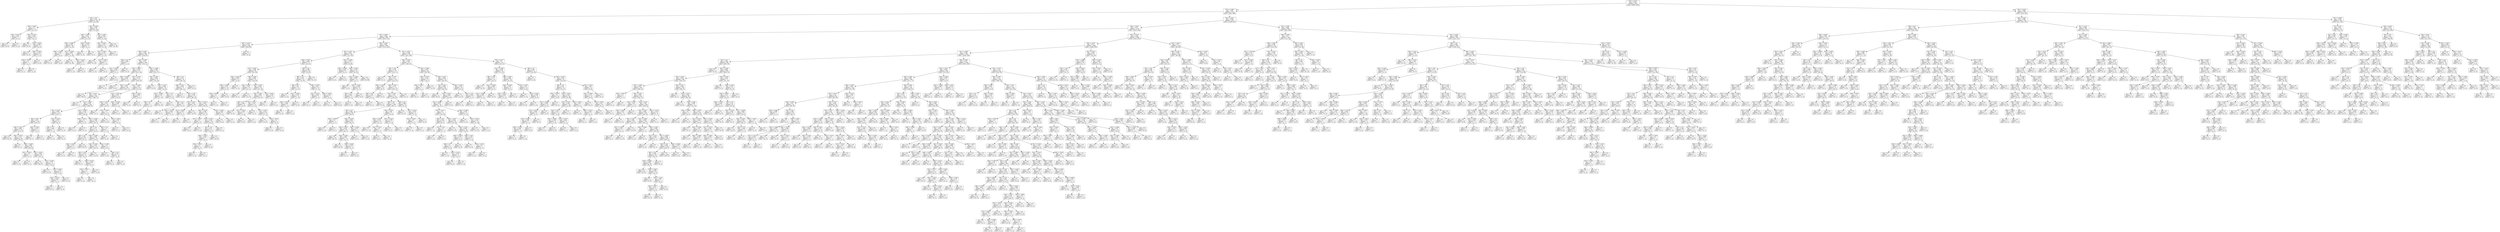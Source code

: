 digraph Tree {
node [shape=box] ;
0 [label="X[2] <= 0.015\ngini = 0.432\nsamples = 4532\nvalue = [3099, 1433]"] ;
1 [label="X[2] <= 0.008\ngini = 0.38\nsamples = 3520\nvalue = [2621, 899]"] ;
0 -> 1 [labeldistance=2.5, labelangle=45, headlabel="True"] ;
2 [label="X[1] <= 0.0\ngini = 0.347\nsamples = 103\nvalue = [23, 80]"] ;
1 -> 2 ;
3 [label="X[4] <= 0.009\ngini = 0.5\nsamples = 22\nvalue = [11, 11]"] ;
2 -> 3 ;
4 [label="X[5] <= 0.012\ngini = 0.245\nsamples = 7\nvalue = [1, 6]"] ;
3 -> 4 ;
5 [label="gini = 0.0\nsamples = 6\nvalue = [0, 6]"] ;
4 -> 5 ;
6 [label="gini = 0.0\nsamples = 1\nvalue = [1, 0]"] ;
4 -> 6 ;
7 [label="X[4] <= 0.015\ngini = 0.444\nsamples = 15\nvalue = [10, 5]"] ;
3 -> 7 ;
8 [label="gini = 0.0\nsamples = 6\nvalue = [6, 0]"] ;
7 -> 8 ;
9 [label="X[2] <= 0.004\ngini = 0.494\nsamples = 9\nvalue = [4, 5]"] ;
7 -> 9 ;
10 [label="gini = 0.0\nsamples = 3\nvalue = [3, 0]"] ;
9 -> 10 ;
11 [label="X[9] <= 0.002\ngini = 0.278\nsamples = 6\nvalue = [1, 5]"] ;
9 -> 11 ;
12 [label="X[4] <= 0.019\ngini = 0.5\nsamples = 2\nvalue = [1, 1]"] ;
11 -> 12 ;
13 [label="gini = 0.0\nsamples = 1\nvalue = [0, 1]"] ;
12 -> 13 ;
14 [label="gini = 0.0\nsamples = 1\nvalue = [1, 0]"] ;
12 -> 14 ;
15 [label="gini = 0.0\nsamples = 4\nvalue = [0, 4]"] ;
11 -> 15 ;
16 [label="X[2] <= 0.006\ngini = 0.252\nsamples = 81\nvalue = [12, 69]"] ;
2 -> 16 ;
17 [label="X[0] <= 0.007\ngini = 0.415\nsamples = 34\nvalue = [10, 24]"] ;
16 -> 17 ;
18 [label="X[6] <= 0.008\ngini = 0.293\nsamples = 28\nvalue = [5, 23]"] ;
17 -> 18 ;
19 [label="X[6] <= 0.005\ngini = 0.49\nsamples = 7\nvalue = [4, 3]"] ;
18 -> 19 ;
20 [label="gini = 0.0\nsamples = 3\nvalue = [0, 3]"] ;
19 -> 20 ;
21 [label="gini = 0.0\nsamples = 4\nvalue = [4, 0]"] ;
19 -> 21 ;
22 [label="X[1] <= 0.008\ngini = 0.091\nsamples = 21\nvalue = [1, 20]"] ;
18 -> 22 ;
23 [label="gini = 0.0\nsamples = 18\nvalue = [0, 18]"] ;
22 -> 23 ;
24 [label="X[4] <= 0.014\ngini = 0.444\nsamples = 3\nvalue = [1, 2]"] ;
22 -> 24 ;
25 [label="gini = 0.0\nsamples = 1\nvalue = [1, 0]"] ;
24 -> 25 ;
26 [label="gini = 0.0\nsamples = 2\nvalue = [0, 2]"] ;
24 -> 26 ;
27 [label="X[4] <= 0.033\ngini = 0.278\nsamples = 6\nvalue = [5, 1]"] ;
17 -> 27 ;
28 [label="gini = 0.0\nsamples = 5\nvalue = [5, 0]"] ;
27 -> 28 ;
29 [label="gini = 0.0\nsamples = 1\nvalue = [0, 1]"] ;
27 -> 29 ;
30 [label="X[1] <= 0.001\ngini = 0.081\nsamples = 47\nvalue = [2, 45]"] ;
16 -> 30 ;
31 [label="X[1] <= 0.001\ngini = 0.231\nsamples = 15\nvalue = [2, 13]"] ;
30 -> 31 ;
32 [label="X[1] <= 0.001\ngini = 0.133\nsamples = 14\nvalue = [1, 13]"] ;
31 -> 32 ;
33 [label="gini = 0.0\nsamples = 10\nvalue = [0, 10]"] ;
32 -> 33 ;
34 [label="X[7] <= 0.007\ngini = 0.375\nsamples = 4\nvalue = [1, 3]"] ;
32 -> 34 ;
35 [label="gini = 0.0\nsamples = 1\nvalue = [1, 0]"] ;
34 -> 35 ;
36 [label="gini = 0.0\nsamples = 3\nvalue = [0, 3]"] ;
34 -> 36 ;
37 [label="gini = 0.0\nsamples = 1\nvalue = [1, 0]"] ;
31 -> 37 ;
38 [label="gini = 0.0\nsamples = 32\nvalue = [0, 32]"] ;
30 -> 38 ;
39 [label="X[1] <= 0.015\ngini = 0.364\nsamples = 3417\nvalue = [2598, 819]"] ;
1 -> 39 ;
40 [label="X[9] <= 0.001\ngini = 0.317\nsamples = 2734\nvalue = [2195, 539]"] ;
39 -> 40 ;
41 [label="X[1] <= 0.003\ngini = 0.429\nsamples = 886\nvalue = [610, 276]"] ;
40 -> 41 ;
42 [label="X[2] <= 0.015\ngini = 0.276\nsamples = 400\nvalue = [334, 66]"] ;
41 -> 42 ;
43 [label="X[6] <= 0.001\ngini = 0.264\nsamples = 396\nvalue = [334, 62]"] ;
42 -> 43 ;
44 [label="X[9] <= 0.0\ngini = 0.408\nsamples = 7\nvalue = [2, 5]"] ;
43 -> 44 ;
45 [label="X[1] <= 0.001\ngini = 0.444\nsamples = 3\nvalue = [2, 1]"] ;
44 -> 45 ;
46 [label="gini = 0.0\nsamples = 1\nvalue = [0, 1]"] ;
45 -> 46 ;
47 [label="gini = 0.0\nsamples = 2\nvalue = [2, 0]"] ;
45 -> 47 ;
48 [label="gini = 0.0\nsamples = 4\nvalue = [0, 4]"] ;
44 -> 48 ;
49 [label="X[5] <= 0.026\ngini = 0.25\nsamples = 389\nvalue = [332, 57]"] ;
43 -> 49 ;
50 [label="X[0] <= 0.005\ngini = 0.193\nsamples = 277\nvalue = [247, 30]"] ;
49 -> 50 ;
51 [label="X[8] <= 0.005\ngini = 0.444\nsamples = 6\nvalue = [2, 4]"] ;
50 -> 51 ;
52 [label="gini = 0.0\nsamples = 2\nvalue = [2, 0]"] ;
51 -> 52 ;
53 [label="gini = 0.0\nsamples = 4\nvalue = [0, 4]"] ;
51 -> 53 ;
54 [label="X[2] <= 0.014\ngini = 0.173\nsamples = 271\nvalue = [245, 26]"] ;
50 -> 54 ;
55 [label="X[0] <= 0.017\ngini = 0.131\nsamples = 241\nvalue = [224, 17]"] ;
54 -> 55 ;
56 [label="gini = 0.0\nsamples = 36\nvalue = [36, 0]"] ;
55 -> 56 ;
57 [label="X[0] <= 0.017\ngini = 0.152\nsamples = 205\nvalue = [188, 17]"] ;
55 -> 57 ;
58 [label="gini = 0.0\nsamples = 1\nvalue = [0, 1]"] ;
57 -> 58 ;
59 [label="X[1] <= 0.002\ngini = 0.145\nsamples = 204\nvalue = [188, 16]"] ;
57 -> 59 ;
60 [label="X[7] <= 0.032\ngini = 0.097\nsamples = 137\nvalue = [130, 7]"] ;
59 -> 60 ;
61 [label="X[0] <= 0.03\ngini = 0.075\nsamples = 129\nvalue = [124, 5]"] ;
60 -> 61 ;
62 [label="X[6] <= 0.022\ngini = 0.062\nsamples = 125\nvalue = [121, 4]"] ;
61 -> 62 ;
63 [label="gini = 0.0\nsamples = 61\nvalue = [61, 0]"] ;
62 -> 63 ;
64 [label="X[6] <= 0.022\ngini = 0.117\nsamples = 64\nvalue = [60, 4]"] ;
62 -> 64 ;
65 [label="gini = 0.0\nsamples = 1\nvalue = [0, 1]"] ;
64 -> 65 ;
66 [label="X[4] <= 0.003\ngini = 0.091\nsamples = 63\nvalue = [60, 3]"] ;
64 -> 66 ;
67 [label="X[1] <= 0.001\ngini = 0.5\nsamples = 2\nvalue = [1, 1]"] ;
66 -> 67 ;
68 [label="gini = 0.0\nsamples = 1\nvalue = [1, 0]"] ;
67 -> 68 ;
69 [label="gini = 0.0\nsamples = 1\nvalue = [0, 1]"] ;
67 -> 69 ;
70 [label="X[2] <= 0.012\ngini = 0.063\nsamples = 61\nvalue = [59, 2]"] ;
66 -> 70 ;
71 [label="gini = 0.0\nsamples = 40\nvalue = [40, 0]"] ;
70 -> 71 ;
72 [label="X[1] <= 0.001\ngini = 0.172\nsamples = 21\nvalue = [19, 2]"] ;
70 -> 72 ;
73 [label="gini = 0.0\nsamples = 13\nvalue = [13, 0]"] ;
72 -> 73 ;
74 [label="X[1] <= 0.001\ngini = 0.375\nsamples = 8\nvalue = [6, 2]"] ;
72 -> 74 ;
75 [label="X[2] <= 0.013\ngini = 0.444\nsamples = 3\nvalue = [1, 2]"] ;
74 -> 75 ;
76 [label="gini = 0.0\nsamples = 2\nvalue = [0, 2]"] ;
75 -> 76 ;
77 [label="gini = 0.0\nsamples = 1\nvalue = [1, 0]"] ;
75 -> 77 ;
78 [label="gini = 0.0\nsamples = 5\nvalue = [5, 0]"] ;
74 -> 78 ;
79 [label="X[0] <= 0.031\ngini = 0.375\nsamples = 4\nvalue = [3, 1]"] ;
61 -> 79 ;
80 [label="gini = 0.0\nsamples = 1\nvalue = [0, 1]"] ;
79 -> 80 ;
81 [label="gini = 0.0\nsamples = 3\nvalue = [3, 0]"] ;
79 -> 81 ;
82 [label="X[2] <= 0.013\ngini = 0.375\nsamples = 8\nvalue = [6, 2]"] ;
60 -> 82 ;
83 [label="X[9] <= 0.0\ngini = 0.444\nsamples = 3\nvalue = [1, 2]"] ;
82 -> 83 ;
84 [label="gini = 0.0\nsamples = 1\nvalue = [1, 0]"] ;
83 -> 84 ;
85 [label="gini = 0.0\nsamples = 2\nvalue = [0, 2]"] ;
83 -> 85 ;
86 [label="gini = 0.0\nsamples = 5\nvalue = [5, 0]"] ;
82 -> 86 ;
87 [label="X[1] <= 0.002\ngini = 0.233\nsamples = 67\nvalue = [58, 9]"] ;
59 -> 87 ;
88 [label="X[4] <= 0.013\ngini = 0.5\nsamples = 4\nvalue = [2, 2]"] ;
87 -> 88 ;
89 [label="gini = 0.0\nsamples = 2\nvalue = [2, 0]"] ;
88 -> 89 ;
90 [label="gini = 0.0\nsamples = 2\nvalue = [0, 2]"] ;
88 -> 90 ;
91 [label="X[5] <= 0.026\ngini = 0.198\nsamples = 63\nvalue = [56, 7]"] ;
87 -> 91 ;
92 [label="X[9] <= 0.0\ngini = 0.177\nsamples = 61\nvalue = [55, 6]"] ;
91 -> 92 ;
93 [label="X[8] <= 0.0\ngini = 0.059\nsamples = 33\nvalue = [32, 1]"] ;
92 -> 93 ;
94 [label="X[4] <= 0.021\ngini = 0.375\nsamples = 4\nvalue = [3, 1]"] ;
93 -> 94 ;
95 [label="gini = 0.0\nsamples = 3\nvalue = [3, 0]"] ;
94 -> 95 ;
96 [label="gini = 0.0\nsamples = 1\nvalue = [0, 1]"] ;
94 -> 96 ;
97 [label="gini = 0.0\nsamples = 29\nvalue = [29, 0]"] ;
93 -> 97 ;
98 [label="X[8] <= 0.006\ngini = 0.293\nsamples = 28\nvalue = [23, 5]"] ;
92 -> 98 ;
99 [label="X[4] <= 0.005\ngini = 0.165\nsamples = 22\nvalue = [20, 2]"] ;
98 -> 99 ;
100 [label="X[0] <= 0.02\ngini = 0.375\nsamples = 8\nvalue = [6, 2]"] ;
99 -> 100 ;
101 [label="gini = 0.0\nsamples = 1\nvalue = [0, 1]"] ;
100 -> 101 ;
102 [label="X[6] <= 0.014\ngini = 0.245\nsamples = 7\nvalue = [6, 1]"] ;
100 -> 102 ;
103 [label="X[6] <= 0.011\ngini = 0.5\nsamples = 2\nvalue = [1, 1]"] ;
102 -> 103 ;
104 [label="gini = 0.0\nsamples = 1\nvalue = [1, 0]"] ;
103 -> 104 ;
105 [label="gini = 0.0\nsamples = 1\nvalue = [0, 1]"] ;
103 -> 105 ;
106 [label="gini = 0.0\nsamples = 5\nvalue = [5, 0]"] ;
102 -> 106 ;
107 [label="gini = 0.0\nsamples = 14\nvalue = [14, 0]"] ;
99 -> 107 ;
108 [label="X[4] <= 0.004\ngini = 0.5\nsamples = 6\nvalue = [3, 3]"] ;
98 -> 108 ;
109 [label="gini = 0.0\nsamples = 2\nvalue = [2, 0]"] ;
108 -> 109 ;
110 [label="X[9] <= 0.0\ngini = 0.375\nsamples = 4\nvalue = [1, 3]"] ;
108 -> 110 ;
111 [label="gini = 0.0\nsamples = 3\nvalue = [0, 3]"] ;
110 -> 111 ;
112 [label="gini = 0.0\nsamples = 1\nvalue = [1, 0]"] ;
110 -> 112 ;
113 [label="X[8] <= 0.0\ngini = 0.5\nsamples = 2\nvalue = [1, 1]"] ;
91 -> 113 ;
114 [label="gini = 0.0\nsamples = 1\nvalue = [1, 0]"] ;
113 -> 114 ;
115 [label="gini = 0.0\nsamples = 1\nvalue = [0, 1]"] ;
113 -> 115 ;
116 [label="X[1] <= 0.002\ngini = 0.42\nsamples = 30\nvalue = [21, 9]"] ;
54 -> 116 ;
117 [label="X[5] <= 0.025\ngini = 0.287\nsamples = 23\nvalue = [19, 4]"] ;
116 -> 117 ;
118 [label="X[0] <= 0.011\ngini = 0.18\nsamples = 20\nvalue = [18, 2]"] ;
117 -> 118 ;
119 [label="gini = 0.0\nsamples = 1\nvalue = [0, 1]"] ;
118 -> 119 ;
120 [label="X[5] <= 0.023\ngini = 0.1\nsamples = 19\nvalue = [18, 1]"] ;
118 -> 120 ;
121 [label="gini = 0.0\nsamples = 14\nvalue = [14, 0]"] ;
120 -> 121 ;
122 [label="X[5] <= 0.024\ngini = 0.32\nsamples = 5\nvalue = [4, 1]"] ;
120 -> 122 ;
123 [label="gini = 0.0\nsamples = 1\nvalue = [0, 1]"] ;
122 -> 123 ;
124 [label="gini = 0.0\nsamples = 4\nvalue = [4, 0]"] ;
122 -> 124 ;
125 [label="X[4] <= 0.029\ngini = 0.444\nsamples = 3\nvalue = [1, 2]"] ;
117 -> 125 ;
126 [label="gini = 0.0\nsamples = 2\nvalue = [0, 2]"] ;
125 -> 126 ;
127 [label="gini = 0.0\nsamples = 1\nvalue = [1, 0]"] ;
125 -> 127 ;
128 [label="X[0] <= 0.012\ngini = 0.408\nsamples = 7\nvalue = [2, 5]"] ;
116 -> 128 ;
129 [label="gini = 0.0\nsamples = 2\nvalue = [2, 0]"] ;
128 -> 129 ;
130 [label="gini = 0.0\nsamples = 5\nvalue = [0, 5]"] ;
128 -> 130 ;
131 [label="X[3] <= 0.009\ngini = 0.366\nsamples = 112\nvalue = [85, 27]"] ;
49 -> 131 ;
132 [label="X[3] <= 0.007\ngini = 0.489\nsamples = 33\nvalue = [19, 14]"] ;
131 -> 132 ;
133 [label="gini = 0.0\nsamples = 15\nvalue = [15, 0]"] ;
132 -> 133 ;
134 [label="X[2] <= 0.012\ngini = 0.346\nsamples = 18\nvalue = [4, 14]"] ;
132 -> 134 ;
135 [label="X[2] <= 0.009\ngini = 0.153\nsamples = 12\nvalue = [1, 11]"] ;
134 -> 135 ;
136 [label="X[9] <= 0.0\ngini = 0.5\nsamples = 2\nvalue = [1, 1]"] ;
135 -> 136 ;
137 [label="gini = 0.0\nsamples = 1\nvalue = [1, 0]"] ;
136 -> 137 ;
138 [label="gini = 0.0\nsamples = 1\nvalue = [0, 1]"] ;
136 -> 138 ;
139 [label="gini = 0.0\nsamples = 10\nvalue = [0, 10]"] ;
135 -> 139 ;
140 [label="X[1] <= 0.0\ngini = 0.5\nsamples = 6\nvalue = [3, 3]"] ;
134 -> 140 ;
141 [label="gini = 0.0\nsamples = 1\nvalue = [1, 0]"] ;
140 -> 141 ;
142 [label="X[9] <= 0.0\ngini = 0.48\nsamples = 5\nvalue = [2, 3]"] ;
140 -> 142 ;
143 [label="gini = 0.0\nsamples = 2\nvalue = [0, 2]"] ;
142 -> 143 ;
144 [label="X[4] <= 0.031\ngini = 0.444\nsamples = 3\nvalue = [2, 1]"] ;
142 -> 144 ;
145 [label="gini = 0.0\nsamples = 2\nvalue = [2, 0]"] ;
144 -> 145 ;
146 [label="gini = 0.0\nsamples = 1\nvalue = [0, 1]"] ;
144 -> 146 ;
147 [label="X[9] <= 0.0\ngini = 0.275\nsamples = 79\nvalue = [66, 13]"] ;
131 -> 147 ;
148 [label="X[6] <= 0.017\ngini = 0.245\nsamples = 77\nvalue = [66, 11]"] ;
147 -> 148 ;
149 [label="gini = 0.0\nsamples = 1\nvalue = [0, 1]"] ;
148 -> 149 ;
150 [label="X[0] <= 0.03\ngini = 0.229\nsamples = 76\nvalue = [66, 10]"] ;
148 -> 150 ;
151 [label="X[2] <= 0.011\ngini = 0.051\nsamples = 38\nvalue = [37, 1]"] ;
150 -> 151 ;
152 [label="X[1] <= 0.001\ngini = 0.375\nsamples = 4\nvalue = [3, 1]"] ;
151 -> 152 ;
153 [label="gini = 0.0\nsamples = 3\nvalue = [3, 0]"] ;
152 -> 153 ;
154 [label="gini = 0.0\nsamples = 1\nvalue = [0, 1]"] ;
152 -> 154 ;
155 [label="gini = 0.0\nsamples = 34\nvalue = [34, 0]"] ;
151 -> 155 ;
156 [label="X[7] <= 0.014\ngini = 0.361\nsamples = 38\nvalue = [29, 9]"] ;
150 -> 156 ;
157 [label="X[4] <= 0.016\ngini = 0.264\nsamples = 32\nvalue = [27, 5]"] ;
156 -> 157 ;
158 [label="X[7] <= 0.007\ngini = 0.5\nsamples = 6\nvalue = [3, 3]"] ;
157 -> 158 ;
159 [label="gini = 0.0\nsamples = 3\nvalue = [0, 3]"] ;
158 -> 159 ;
160 [label="gini = 0.0\nsamples = 3\nvalue = [3, 0]"] ;
158 -> 160 ;
161 [label="X[3] <= 0.025\ngini = 0.142\nsamples = 26\nvalue = [24, 2]"] ;
157 -> 161 ;
162 [label="X[1] <= 0.0\ngini = 0.077\nsamples = 25\nvalue = [24, 1]"] ;
161 -> 162 ;
163 [label="X[0] <= 0.031\ngini = 0.245\nsamples = 7\nvalue = [6, 1]"] ;
162 -> 163 ;
164 [label="X[3] <= 0.015\ngini = 0.5\nsamples = 2\nvalue = [1, 1]"] ;
163 -> 164 ;
165 [label="gini = 0.0\nsamples = 1\nvalue = [1, 0]"] ;
164 -> 165 ;
166 [label="gini = 0.0\nsamples = 1\nvalue = [0, 1]"] ;
164 -> 166 ;
167 [label="gini = 0.0\nsamples = 5\nvalue = [5, 0]"] ;
163 -> 167 ;
168 [label="gini = 0.0\nsamples = 18\nvalue = [18, 0]"] ;
162 -> 168 ;
169 [label="gini = 0.0\nsamples = 1\nvalue = [0, 1]"] ;
161 -> 169 ;
170 [label="X[1] <= 0.002\ngini = 0.444\nsamples = 6\nvalue = [2, 4]"] ;
156 -> 170 ;
171 [label="gini = 0.0\nsamples = 4\nvalue = [0, 4]"] ;
170 -> 171 ;
172 [label="gini = 0.0\nsamples = 2\nvalue = [2, 0]"] ;
170 -> 172 ;
173 [label="gini = 0.0\nsamples = 2\nvalue = [0, 2]"] ;
147 -> 173 ;
174 [label="gini = 0.0\nsamples = 4\nvalue = [0, 4]"] ;
42 -> 174 ;
175 [label="X[0] <= 0.014\ngini = 0.491\nsamples = 486\nvalue = [276, 210]"] ;
41 -> 175 ;
176 [label="X[2] <= 0.013\ngini = 0.447\nsamples = 154\nvalue = [52, 102]"] ;
175 -> 176 ;
177 [label="X[6] <= 0.022\ngini = 0.496\nsamples = 97\nvalue = [44, 53]"] ;
176 -> 177 ;
178 [label="X[7] <= 0.007\ngini = 0.494\nsamples = 63\nvalue = [35, 28]"] ;
177 -> 178 ;
179 [label="X[0] <= 0.013\ngini = 0.298\nsamples = 11\nvalue = [2, 9]"] ;
178 -> 179 ;
180 [label="X[8] <= 0.001\ngini = 0.18\nsamples = 10\nvalue = [1, 9]"] ;
179 -> 180 ;
181 [label="X[0] <= 0.008\ngini = 0.5\nsamples = 2\nvalue = [1, 1]"] ;
180 -> 181 ;
182 [label="gini = 0.0\nsamples = 1\nvalue = [1, 0]"] ;
181 -> 182 ;
183 [label="gini = 0.0\nsamples = 1\nvalue = [0, 1]"] ;
181 -> 183 ;
184 [label="gini = 0.0\nsamples = 8\nvalue = [0, 8]"] ;
180 -> 184 ;
185 [label="gini = 0.0\nsamples = 1\nvalue = [1, 0]"] ;
179 -> 185 ;
186 [label="X[0] <= 0.005\ngini = 0.464\nsamples = 52\nvalue = [33, 19]"] ;
178 -> 186 ;
187 [label="X[5] <= 0.007\ngini = 0.142\nsamples = 13\nvalue = [12, 1]"] ;
186 -> 187 ;
188 [label="gini = 0.0\nsamples = 1\nvalue = [0, 1]"] ;
187 -> 188 ;
189 [label="gini = 0.0\nsamples = 12\nvalue = [12, 0]"] ;
187 -> 189 ;
190 [label="X[4] <= 0.022\ngini = 0.497\nsamples = 39\nvalue = [21, 18]"] ;
186 -> 190 ;
191 [label="X[6] <= 0.007\ngini = 0.458\nsamples = 31\nvalue = [20, 11]"] ;
190 -> 191 ;
192 [label="X[8] <= 0.0\ngini = 0.444\nsamples = 9\nvalue = [3, 6]"] ;
191 -> 192 ;
193 [label="gini = 0.0\nsamples = 2\nvalue = [2, 0]"] ;
192 -> 193 ;
194 [label="X[7] <= 0.041\ngini = 0.245\nsamples = 7\nvalue = [1, 6]"] ;
192 -> 194 ;
195 [label="gini = 0.0\nsamples = 6\nvalue = [0, 6]"] ;
194 -> 195 ;
196 [label="gini = 0.0\nsamples = 1\nvalue = [1, 0]"] ;
194 -> 196 ;
197 [label="X[2] <= 0.011\ngini = 0.351\nsamples = 22\nvalue = [17, 5]"] ;
191 -> 197 ;
198 [label="gini = 0.0\nsamples = 2\nvalue = [0, 2]"] ;
197 -> 198 ;
199 [label="X[1] <= 0.011\ngini = 0.255\nsamples = 20\nvalue = [17, 3]"] ;
197 -> 199 ;
200 [label="gini = 0.0\nsamples = 14\nvalue = [14, 0]"] ;
199 -> 200 ;
201 [label="X[5] <= 0.014\ngini = 0.5\nsamples = 6\nvalue = [3, 3]"] ;
199 -> 201 ;
202 [label="gini = 0.0\nsamples = 3\nvalue = [3, 0]"] ;
201 -> 202 ;
203 [label="gini = 0.0\nsamples = 3\nvalue = [0, 3]"] ;
201 -> 203 ;
204 [label="X[5] <= 0.021\ngini = 0.219\nsamples = 8\nvalue = [1, 7]"] ;
190 -> 204 ;
205 [label="gini = 0.0\nsamples = 7\nvalue = [0, 7]"] ;
204 -> 205 ;
206 [label="gini = 0.0\nsamples = 1\nvalue = [1, 0]"] ;
204 -> 206 ;
207 [label="X[9] <= 0.0\ngini = 0.389\nsamples = 34\nvalue = [9, 25]"] ;
177 -> 207 ;
208 [label="X[9] <= 0.0\ngini = 0.476\nsamples = 23\nvalue = [9, 14]"] ;
207 -> 208 ;
209 [label="X[9] <= 0.0\ngini = 0.26\nsamples = 13\nvalue = [2, 11]"] ;
208 -> 209 ;
210 [label="gini = 0.0\nsamples = 1\nvalue = [1, 0]"] ;
209 -> 210 ;
211 [label="X[1] <= 0.005\ngini = 0.153\nsamples = 12\nvalue = [1, 11]"] ;
209 -> 211 ;
212 [label="X[4] <= 0.013\ngini = 0.444\nsamples = 3\nvalue = [1, 2]"] ;
211 -> 212 ;
213 [label="gini = 0.0\nsamples = 1\nvalue = [1, 0]"] ;
212 -> 213 ;
214 [label="gini = 0.0\nsamples = 2\nvalue = [0, 2]"] ;
212 -> 214 ;
215 [label="gini = 0.0\nsamples = 9\nvalue = [0, 9]"] ;
211 -> 215 ;
216 [label="X[8] <= 0.001\ngini = 0.42\nsamples = 10\nvalue = [7, 3]"] ;
208 -> 216 ;
217 [label="X[2] <= 0.012\ngini = 0.444\nsamples = 3\nvalue = [1, 2]"] ;
216 -> 217 ;
218 [label="gini = 0.0\nsamples = 2\nvalue = [0, 2]"] ;
217 -> 218 ;
219 [label="gini = 0.0\nsamples = 1\nvalue = [1, 0]"] ;
217 -> 219 ;
220 [label="X[0] <= 0.003\ngini = 0.245\nsamples = 7\nvalue = [6, 1]"] ;
216 -> 220 ;
221 [label="gini = 0.0\nsamples = 1\nvalue = [0, 1]"] ;
220 -> 221 ;
222 [label="gini = 0.0\nsamples = 6\nvalue = [6, 0]"] ;
220 -> 222 ;
223 [label="gini = 0.0\nsamples = 11\nvalue = [0, 11]"] ;
207 -> 223 ;
224 [label="X[1] <= 0.004\ngini = 0.241\nsamples = 57\nvalue = [8, 49]"] ;
176 -> 224 ;
225 [label="X[0] <= 0.004\ngini = 0.444\nsamples = 6\nvalue = [4, 2]"] ;
224 -> 225 ;
226 [label="gini = 0.0\nsamples = 2\nvalue = [0, 2]"] ;
225 -> 226 ;
227 [label="gini = 0.0\nsamples = 4\nvalue = [4, 0]"] ;
225 -> 227 ;
228 [label="X[8] <= 0.001\ngini = 0.145\nsamples = 51\nvalue = [4, 47]"] ;
224 -> 228 ;
229 [label="X[5] <= 0.006\ngini = 0.463\nsamples = 11\nvalue = [4, 7]"] ;
228 -> 229 ;
230 [label="gini = 0.0\nsamples = 2\nvalue = [2, 0]"] ;
229 -> 230 ;
231 [label="X[1] <= 0.007\ngini = 0.346\nsamples = 9\nvalue = [2, 7]"] ;
229 -> 231 ;
232 [label="X[8] <= 0.0\ngini = 0.444\nsamples = 3\nvalue = [2, 1]"] ;
231 -> 232 ;
233 [label="gini = 0.0\nsamples = 2\nvalue = [2, 0]"] ;
232 -> 233 ;
234 [label="gini = 0.0\nsamples = 1\nvalue = [0, 1]"] ;
232 -> 234 ;
235 [label="gini = 0.0\nsamples = 6\nvalue = [0, 6]"] ;
231 -> 235 ;
236 [label="gini = 0.0\nsamples = 40\nvalue = [0, 40]"] ;
228 -> 236 ;
237 [label="X[2] <= 0.013\ngini = 0.439\nsamples = 332\nvalue = [224, 108]"] ;
175 -> 237 ;
238 [label="X[6] <= 0.023\ngini = 0.365\nsamples = 221\nvalue = [168, 53]"] ;
237 -> 238 ;
239 [label="X[2] <= 0.01\ngini = 0.232\nsamples = 127\nvalue = [110, 17]"] ;
238 -> 239 ;
240 [label="gini = 0.0\nsamples = 2\nvalue = [0, 2]"] ;
239 -> 240 ;
241 [label="X[0] <= 0.017\ngini = 0.211\nsamples = 125\nvalue = [110, 15]"] ;
239 -> 241 ;
242 [label="X[0] <= 0.016\ngini = 0.48\nsamples = 10\nvalue = [6, 4]"] ;
241 -> 242 ;
243 [label="X[9] <= 0.0\ngini = 0.245\nsamples = 7\nvalue = [6, 1]"] ;
242 -> 243 ;
244 [label="gini = 0.0\nsamples = 1\nvalue = [0, 1]"] ;
243 -> 244 ;
245 [label="gini = 0.0\nsamples = 6\nvalue = [6, 0]"] ;
243 -> 245 ;
246 [label="gini = 0.0\nsamples = 3\nvalue = [0, 3]"] ;
242 -> 246 ;
247 [label="X[8] <= 0.013\ngini = 0.173\nsamples = 115\nvalue = [104, 11]"] ;
241 -> 247 ;
248 [label="X[2] <= 0.013\ngini = 0.16\nsamples = 114\nvalue = [104, 10]"] ;
247 -> 248 ;
249 [label="X[9] <= 0.0\ngini = 0.123\nsamples = 106\nvalue = [99, 7]"] ;
248 -> 249 ;
250 [label="X[4] <= 0.0\ngini = 0.065\nsamples = 89\nvalue = [86, 3]"] ;
249 -> 250 ;
251 [label="X[0] <= 0.026\ngini = 0.5\nsamples = 2\nvalue = [1, 1]"] ;
250 -> 251 ;
252 [label="gini = 0.0\nsamples = 1\nvalue = [1, 0]"] ;
251 -> 252 ;
253 [label="gini = 0.0\nsamples = 1\nvalue = [0, 1]"] ;
251 -> 253 ;
254 [label="X[0] <= 0.029\ngini = 0.045\nsamples = 87\nvalue = [85, 2]"] ;
250 -> 254 ;
255 [label="X[8] <= 0.007\ngini = 0.024\nsamples = 83\nvalue = [82, 1]"] ;
254 -> 255 ;
256 [label="gini = 0.0\nsamples = 61\nvalue = [61, 0]"] ;
255 -> 256 ;
257 [label="X[4] <= 0.025\ngini = 0.087\nsamples = 22\nvalue = [21, 1]"] ;
255 -> 257 ;
258 [label="gini = 0.0\nsamples = 16\nvalue = [16, 0]"] ;
257 -> 258 ;
259 [label="X[4] <= 0.026\ngini = 0.278\nsamples = 6\nvalue = [5, 1]"] ;
257 -> 259 ;
260 [label="gini = 0.0\nsamples = 1\nvalue = [0, 1]"] ;
259 -> 260 ;
261 [label="gini = 0.0\nsamples = 5\nvalue = [5, 0]"] ;
259 -> 261 ;
262 [label="X[0] <= 0.029\ngini = 0.375\nsamples = 4\nvalue = [3, 1]"] ;
254 -> 262 ;
263 [label="gini = 0.0\nsamples = 1\nvalue = [0, 1]"] ;
262 -> 263 ;
264 [label="gini = 0.0\nsamples = 3\nvalue = [3, 0]"] ;
262 -> 264 ;
265 [label="X[4] <= 0.022\ngini = 0.36\nsamples = 17\nvalue = [13, 4]"] ;
249 -> 265 ;
266 [label="X[8] <= 0.007\ngini = 0.142\nsamples = 13\nvalue = [12, 1]"] ;
265 -> 266 ;
267 [label="gini = 0.0\nsamples = 11\nvalue = [11, 0]"] ;
266 -> 267 ;
268 [label="X[2] <= 0.011\ngini = 0.5\nsamples = 2\nvalue = [1, 1]"] ;
266 -> 268 ;
269 [label="gini = 0.0\nsamples = 1\nvalue = [0, 1]"] ;
268 -> 269 ;
270 [label="gini = 0.0\nsamples = 1\nvalue = [1, 0]"] ;
268 -> 270 ;
271 [label="X[7] <= 0.013\ngini = 0.375\nsamples = 4\nvalue = [1, 3]"] ;
265 -> 271 ;
272 [label="gini = 0.0\nsamples = 3\nvalue = [0, 3]"] ;
271 -> 272 ;
273 [label="gini = 0.0\nsamples = 1\nvalue = [1, 0]"] ;
271 -> 273 ;
274 [label="X[9] <= 0.0\ngini = 0.469\nsamples = 8\nvalue = [5, 3]"] ;
248 -> 274 ;
275 [label="gini = 0.0\nsamples = 2\nvalue = [0, 2]"] ;
274 -> 275 ;
276 [label="X[5] <= 0.012\ngini = 0.278\nsamples = 6\nvalue = [5, 1]"] ;
274 -> 276 ;
277 [label="X[5] <= 0.002\ngini = 0.5\nsamples = 2\nvalue = [1, 1]"] ;
276 -> 277 ;
278 [label="gini = 0.0\nsamples = 1\nvalue = [1, 0]"] ;
277 -> 278 ;
279 [label="gini = 0.0\nsamples = 1\nvalue = [0, 1]"] ;
277 -> 279 ;
280 [label="gini = 0.0\nsamples = 4\nvalue = [4, 0]"] ;
276 -> 280 ;
281 [label="gini = 0.0\nsamples = 1\nvalue = [0, 1]"] ;
247 -> 281 ;
282 [label="X[3] <= 0.006\ngini = 0.473\nsamples = 94\nvalue = [58, 36]"] ;
238 -> 282 ;
283 [label="X[5] <= 0.019\ngini = 0.124\nsamples = 15\nvalue = [14, 1]"] ;
282 -> 283 ;
284 [label="X[4] <= 0.031\ngini = 0.5\nsamples = 2\nvalue = [1, 1]"] ;
283 -> 284 ;
285 [label="gini = 0.0\nsamples = 1\nvalue = [0, 1]"] ;
284 -> 285 ;
286 [label="gini = 0.0\nsamples = 1\nvalue = [1, 0]"] ;
284 -> 286 ;
287 [label="gini = 0.0\nsamples = 13\nvalue = [13, 0]"] ;
283 -> 287 ;
288 [label="X[6] <= 0.027\ngini = 0.494\nsamples = 79\nvalue = [44, 35]"] ;
282 -> 288 ;
289 [label="X[5] <= 0.02\ngini = 0.499\nsamples = 63\nvalue = [30, 33]"] ;
288 -> 289 ;
290 [label="gini = 0.0\nsamples = 6\nvalue = [6, 0]"] ;
289 -> 290 ;
291 [label="X[2] <= 0.013\ngini = 0.488\nsamples = 57\nvalue = [24, 33]"] ;
289 -> 291 ;
292 [label="X[1] <= 0.008\ngini = 0.475\nsamples = 54\nvalue = [21, 33]"] ;
291 -> 292 ;
293 [label="X[2] <= 0.011\ngini = 0.5\nsamples = 37\nvalue = [18, 19]"] ;
292 -> 293 ;
294 [label="X[8] <= 0.0\ngini = 0.198\nsamples = 9\nvalue = [8, 1]"] ;
293 -> 294 ;
295 [label="gini = 0.0\nsamples = 7\nvalue = [7, 0]"] ;
294 -> 295 ;
296 [label="X[7] <= 0.01\ngini = 0.5\nsamples = 2\nvalue = [1, 1]"] ;
294 -> 296 ;
297 [label="gini = 0.0\nsamples = 1\nvalue = [1, 0]"] ;
296 -> 297 ;
298 [label="gini = 0.0\nsamples = 1\nvalue = [0, 1]"] ;
296 -> 298 ;
299 [label="X[0] <= 0.027\ngini = 0.459\nsamples = 28\nvalue = [10, 18]"] ;
293 -> 299 ;
300 [label="gini = 0.0\nsamples = 10\nvalue = [0, 10]"] ;
299 -> 300 ;
301 [label="X[4] <= 0.031\ngini = 0.494\nsamples = 18\nvalue = [10, 8]"] ;
299 -> 301 ;
302 [label="X[8] <= 0.002\ngini = 0.375\nsamples = 12\nvalue = [9, 3]"] ;
301 -> 302 ;
303 [label="X[8] <= 0.0\ngini = 0.5\nsamples = 6\nvalue = [3, 3]"] ;
302 -> 303 ;
304 [label="gini = 0.0\nsamples = 2\nvalue = [2, 0]"] ;
303 -> 304 ;
305 [label="X[3] <= 0.015\ngini = 0.375\nsamples = 4\nvalue = [1, 3]"] ;
303 -> 305 ;
306 [label="gini = 0.0\nsamples = 3\nvalue = [0, 3]"] ;
305 -> 306 ;
307 [label="gini = 0.0\nsamples = 1\nvalue = [1, 0]"] ;
305 -> 307 ;
308 [label="gini = 0.0\nsamples = 6\nvalue = [6, 0]"] ;
302 -> 308 ;
309 [label="X[0] <= 0.03\ngini = 0.278\nsamples = 6\nvalue = [1, 5]"] ;
301 -> 309 ;
310 [label="gini = 0.0\nsamples = 4\nvalue = [0, 4]"] ;
309 -> 310 ;
311 [label="X[4] <= 0.032\ngini = 0.5\nsamples = 2\nvalue = [1, 1]"] ;
309 -> 311 ;
312 [label="gini = 0.0\nsamples = 1\nvalue = [1, 0]"] ;
311 -> 312 ;
313 [label="gini = 0.0\nsamples = 1\nvalue = [0, 1]"] ;
311 -> 313 ;
314 [label="X[4] <= 0.008\ngini = 0.291\nsamples = 17\nvalue = [3, 14]"] ;
292 -> 314 ;
315 [label="gini = 0.0\nsamples = 2\nvalue = [2, 0]"] ;
314 -> 315 ;
316 [label="X[3] <= 0.023\ngini = 0.124\nsamples = 15\nvalue = [1, 14]"] ;
314 -> 316 ;
317 [label="gini = 0.0\nsamples = 14\nvalue = [0, 14]"] ;
316 -> 317 ;
318 [label="gini = 0.0\nsamples = 1\nvalue = [1, 0]"] ;
316 -> 318 ;
319 [label="gini = 0.0\nsamples = 3\nvalue = [3, 0]"] ;
291 -> 319 ;
320 [label="X[0] <= 0.031\ngini = 0.219\nsamples = 16\nvalue = [14, 2]"] ;
288 -> 320 ;
321 [label="gini = 0.0\nsamples = 13\nvalue = [13, 0]"] ;
320 -> 321 ;
322 [label="X[2] <= 0.01\ngini = 0.444\nsamples = 3\nvalue = [1, 2]"] ;
320 -> 322 ;
323 [label="gini = 0.0\nsamples = 1\nvalue = [1, 0]"] ;
322 -> 323 ;
324 [label="gini = 0.0\nsamples = 2\nvalue = [0, 2]"] ;
322 -> 324 ;
325 [label="X[5] <= 0.017\ngini = 0.5\nsamples = 111\nvalue = [56, 55]"] ;
237 -> 325 ;
326 [label="X[1] <= 0.009\ngini = 0.426\nsamples = 39\nvalue = [27, 12]"] ;
325 -> 326 ;
327 [label="X[6] <= 0.02\ngini = 0.172\nsamples = 21\nvalue = [19, 2]"] ;
326 -> 327 ;
328 [label="gini = 0.0\nsamples = 15\nvalue = [15, 0]"] ;
327 -> 328 ;
329 [label="X[1] <= 0.006\ngini = 0.444\nsamples = 6\nvalue = [4, 2]"] ;
327 -> 329 ;
330 [label="X[1] <= 0.003\ngini = 0.444\nsamples = 3\nvalue = [1, 2]"] ;
329 -> 330 ;
331 [label="gini = 0.0\nsamples = 1\nvalue = [1, 0]"] ;
330 -> 331 ;
332 [label="gini = 0.0\nsamples = 2\nvalue = [0, 2]"] ;
330 -> 332 ;
333 [label="gini = 0.0\nsamples = 3\nvalue = [3, 0]"] ;
329 -> 333 ;
334 [label="X[8] <= 0.001\ngini = 0.494\nsamples = 18\nvalue = [8, 10]"] ;
326 -> 334 ;
335 [label="X[5] <= 0.004\ngini = 0.375\nsamples = 8\nvalue = [6, 2]"] ;
334 -> 335 ;
336 [label="X[3] <= 0.015\ngini = 0.444\nsamples = 3\nvalue = [1, 2]"] ;
335 -> 336 ;
337 [label="gini = 0.0\nsamples = 1\nvalue = [1, 0]"] ;
336 -> 337 ;
338 [label="gini = 0.0\nsamples = 2\nvalue = [0, 2]"] ;
336 -> 338 ;
339 [label="gini = 0.0\nsamples = 5\nvalue = [5, 0]"] ;
335 -> 339 ;
340 [label="X[3] <= 0.002\ngini = 0.32\nsamples = 10\nvalue = [2, 8]"] ;
334 -> 340 ;
341 [label="gini = 0.0\nsamples = 1\nvalue = [1, 0]"] ;
340 -> 341 ;
342 [label="X[3] <= 0.023\ngini = 0.198\nsamples = 9\nvalue = [1, 8]"] ;
340 -> 342 ;
343 [label="gini = 0.0\nsamples = 8\nvalue = [0, 8]"] ;
342 -> 343 ;
344 [label="gini = 0.0\nsamples = 1\nvalue = [1, 0]"] ;
342 -> 344 ;
345 [label="X[8] <= 0.0\ngini = 0.481\nsamples = 72\nvalue = [29, 43]"] ;
325 -> 345 ;
346 [label="gini = 0.0\nsamples = 5\nvalue = [5, 0]"] ;
345 -> 346 ;
347 [label="X[0] <= 0.026\ngini = 0.46\nsamples = 67\nvalue = [24, 43]"] ;
345 -> 347 ;
348 [label="X[8] <= 0.0\ngini = 0.411\nsamples = 52\nvalue = [15, 37]"] ;
347 -> 348 ;
349 [label="X[0] <= 0.023\ngini = 0.5\nsamples = 18\nvalue = [9, 9]"] ;
348 -> 349 ;
350 [label="X[1] <= 0.008\ngini = 0.426\nsamples = 13\nvalue = [9, 4]"] ;
349 -> 350 ;
351 [label="X[2] <= 0.014\ngini = 0.494\nsamples = 9\nvalue = [5, 4]"] ;
350 -> 351 ;
352 [label="X[7] <= 0.007\ngini = 0.408\nsamples = 7\nvalue = [5, 2]"] ;
351 -> 352 ;
353 [label="X[6] <= 0.026\ngini = 0.444\nsamples = 3\nvalue = [1, 2]"] ;
352 -> 353 ;
354 [label="gini = 0.0\nsamples = 2\nvalue = [0, 2]"] ;
353 -> 354 ;
355 [label="gini = 0.0\nsamples = 1\nvalue = [1, 0]"] ;
353 -> 355 ;
356 [label="gini = 0.0\nsamples = 4\nvalue = [4, 0]"] ;
352 -> 356 ;
357 [label="gini = 0.0\nsamples = 2\nvalue = [0, 2]"] ;
351 -> 357 ;
358 [label="gini = 0.0\nsamples = 4\nvalue = [4, 0]"] ;
350 -> 358 ;
359 [label="gini = 0.0\nsamples = 5\nvalue = [0, 5]"] ;
349 -> 359 ;
360 [label="X[3] <= 0.023\ngini = 0.291\nsamples = 34\nvalue = [6, 28]"] ;
348 -> 360 ;
361 [label="X[5] <= 0.021\ngini = 0.185\nsamples = 29\nvalue = [3, 26]"] ;
360 -> 361 ;
362 [label="X[5] <= 0.02\ngini = 0.375\nsamples = 12\nvalue = [3, 9]"] ;
361 -> 362 ;
363 [label="X[1] <= 0.005\ngini = 0.198\nsamples = 9\nvalue = [1, 8]"] ;
362 -> 363 ;
364 [label="gini = 0.0\nsamples = 1\nvalue = [1, 0]"] ;
363 -> 364 ;
365 [label="gini = 0.0\nsamples = 8\nvalue = [0, 8]"] ;
363 -> 365 ;
366 [label="X[7] <= 0.007\ngini = 0.444\nsamples = 3\nvalue = [2, 1]"] ;
362 -> 366 ;
367 [label="gini = 0.0\nsamples = 1\nvalue = [0, 1]"] ;
366 -> 367 ;
368 [label="gini = 0.0\nsamples = 2\nvalue = [2, 0]"] ;
366 -> 368 ;
369 [label="gini = 0.0\nsamples = 17\nvalue = [0, 17]"] ;
361 -> 369 ;
370 [label="X[2] <= 0.013\ngini = 0.48\nsamples = 5\nvalue = [3, 2]"] ;
360 -> 370 ;
371 [label="gini = 0.0\nsamples = 2\nvalue = [2, 0]"] ;
370 -> 371 ;
372 [label="X[0] <= 0.022\ngini = 0.444\nsamples = 3\nvalue = [1, 2]"] ;
370 -> 372 ;
373 [label="gini = 0.0\nsamples = 2\nvalue = [0, 2]"] ;
372 -> 373 ;
374 [label="gini = 0.0\nsamples = 1\nvalue = [1, 0]"] ;
372 -> 374 ;
375 [label="X[2] <= 0.014\ngini = 0.48\nsamples = 15\nvalue = [9, 6]"] ;
347 -> 375 ;
376 [label="X[1] <= 0.004\ngini = 0.375\nsamples = 12\nvalue = [9, 3]"] ;
375 -> 376 ;
377 [label="gini = 0.0\nsamples = 2\nvalue = [0, 2]"] ;
376 -> 377 ;
378 [label="X[3] <= 0.024\ngini = 0.18\nsamples = 10\nvalue = [9, 1]"] ;
376 -> 378 ;
379 [label="gini = 0.0\nsamples = 9\nvalue = [9, 0]"] ;
378 -> 379 ;
380 [label="gini = 0.0\nsamples = 1\nvalue = [0, 1]"] ;
378 -> 380 ;
381 [label="gini = 0.0\nsamples = 3\nvalue = [0, 3]"] ;
375 -> 381 ;
382 [label="X[5] <= 0.019\ngini = 0.244\nsamples = 1848\nvalue = [1585, 263]"] ;
40 -> 382 ;
383 [label="X[3] <= 0.025\ngini = 0.211\nsamples = 1689\nvalue = [1486, 203]"] ;
382 -> 383 ;
384 [label="X[1] <= 0.006\ngini = 0.199\nsamples = 1642\nvalue = [1458, 184]"] ;
383 -> 384 ;
385 [label="X[1] <= 0.0\ngini = 0.106\nsamples = 638\nvalue = [602, 36]"] ;
384 -> 385 ;
386 [label="gini = 0.0\nsamples = 3\nvalue = [0, 3]"] ;
385 -> 386 ;
387 [label="X[4] <= 0.018\ngini = 0.099\nsamples = 635\nvalue = [602, 33]"] ;
385 -> 387 ;
388 [label="X[3] <= 0.016\ngini = 0.079\nsamples = 558\nvalue = [535, 23]"] ;
387 -> 388 ;
389 [label="X[2] <= 0.009\ngini = 0.051\nsamples = 458\nvalue = [446, 12]"] ;
388 -> 389 ;
390 [label="X[9] <= 0.001\ngini = 0.5\nsamples = 2\nvalue = [1, 1]"] ;
389 -> 390 ;
391 [label="gini = 0.0\nsamples = 1\nvalue = [0, 1]"] ;
390 -> 391 ;
392 [label="gini = 0.0\nsamples = 1\nvalue = [1, 0]"] ;
390 -> 392 ;
393 [label="X[5] <= 0.001\ngini = 0.047\nsamples = 456\nvalue = [445, 11]"] ;
389 -> 393 ;
394 [label="X[5] <= 0.001\ngini = 0.26\nsamples = 13\nvalue = [11, 2]"] ;
393 -> 394 ;
395 [label="X[0] <= 0.002\ngini = 0.153\nsamples = 12\nvalue = [11, 1]"] ;
394 -> 395 ;
396 [label="gini = 0.0\nsamples = 1\nvalue = [0, 1]"] ;
395 -> 396 ;
397 [label="gini = 0.0\nsamples = 11\nvalue = [11, 0]"] ;
395 -> 397 ;
398 [label="gini = 0.0\nsamples = 1\nvalue = [0, 1]"] ;
394 -> 398 ;
399 [label="X[2] <= 0.015\ngini = 0.04\nsamples = 443\nvalue = [434, 9]"] ;
393 -> 399 ;
400 [label="X[3] <= 0.007\ngini = 0.036\nsamples = 435\nvalue = [427, 8]"] ;
399 -> 400 ;
401 [label="X[2] <= 0.01\ngini = 0.009\nsamples = 225\nvalue = [224, 1]"] ;
400 -> 401 ;
402 [label="X[1] <= 0.001\ngini = 0.153\nsamples = 12\nvalue = [11, 1]"] ;
401 -> 402 ;
403 [label="gini = 0.0\nsamples = 1\nvalue = [0, 1]"] ;
402 -> 403 ;
404 [label="gini = 0.0\nsamples = 11\nvalue = [11, 0]"] ;
402 -> 404 ;
405 [label="gini = 0.0\nsamples = 213\nvalue = [213, 0]"] ;
401 -> 405 ;
406 [label="X[3] <= 0.009\ngini = 0.064\nsamples = 210\nvalue = [203, 7]"] ;
400 -> 406 ;
407 [label="X[4] <= 0.006\ngini = 0.5\nsamples = 2\nvalue = [1, 1]"] ;
406 -> 407 ;
408 [label="gini = 0.0\nsamples = 1\nvalue = [1, 0]"] ;
407 -> 408 ;
409 [label="gini = 0.0\nsamples = 1\nvalue = [0, 1]"] ;
407 -> 409 ;
410 [label="X[6] <= 0.001\ngini = 0.056\nsamples = 208\nvalue = [202, 6]"] ;
406 -> 410 ;
411 [label="X[5] <= 0.01\ngini = 0.444\nsamples = 3\nvalue = [2, 1]"] ;
410 -> 411 ;
412 [label="gini = 0.0\nsamples = 2\nvalue = [2, 0]"] ;
411 -> 412 ;
413 [label="gini = 0.0\nsamples = 1\nvalue = [0, 1]"] ;
411 -> 413 ;
414 [label="X[1] <= 0.006\ngini = 0.048\nsamples = 205\nvalue = [200, 5]"] ;
410 -> 414 ;
415 [label="X[0] <= 0.01\ngini = 0.039\nsamples = 199\nvalue = [195, 4]"] ;
414 -> 415 ;
416 [label="X[0] <= 0.01\ngini = 0.078\nsamples = 99\nvalue = [95, 4]"] ;
415 -> 416 ;
417 [label="X[0] <= 0.008\ngini = 0.059\nsamples = 98\nvalue = [95, 3]"] ;
416 -> 417 ;
418 [label="gini = 0.0\nsamples = 82\nvalue = [82, 0]"] ;
417 -> 418 ;
419 [label="X[8] <= 0.002\ngini = 0.305\nsamples = 16\nvalue = [13, 3]"] ;
417 -> 419 ;
420 [label="gini = 0.0\nsamples = 9\nvalue = [9, 0]"] ;
419 -> 420 ;
421 [label="X[2] <= 0.013\ngini = 0.49\nsamples = 7\nvalue = [4, 3]"] ;
419 -> 421 ;
422 [label="X[5] <= 0.017\ngini = 0.375\nsamples = 4\nvalue = [1, 3]"] ;
421 -> 422 ;
423 [label="gini = 0.0\nsamples = 3\nvalue = [0, 3]"] ;
422 -> 423 ;
424 [label="gini = 0.0\nsamples = 1\nvalue = [1, 0]"] ;
422 -> 424 ;
425 [label="gini = 0.0\nsamples = 3\nvalue = [3, 0]"] ;
421 -> 425 ;
426 [label="gini = 0.0\nsamples = 1\nvalue = [0, 1]"] ;
416 -> 426 ;
427 [label="gini = 0.0\nsamples = 100\nvalue = [100, 0]"] ;
415 -> 427 ;
428 [label="X[4] <= 0.008\ngini = 0.278\nsamples = 6\nvalue = [5, 1]"] ;
414 -> 428 ;
429 [label="gini = 0.0\nsamples = 5\nvalue = [5, 0]"] ;
428 -> 429 ;
430 [label="gini = 0.0\nsamples = 1\nvalue = [0, 1]"] ;
428 -> 430 ;
431 [label="X[0] <= 0.013\ngini = 0.219\nsamples = 8\nvalue = [7, 1]"] ;
399 -> 431 ;
432 [label="gini = 0.0\nsamples = 7\nvalue = [7, 0]"] ;
431 -> 432 ;
433 [label="gini = 0.0\nsamples = 1\nvalue = [0, 1]"] ;
431 -> 433 ;
434 [label="X[3] <= 0.017\ngini = 0.196\nsamples = 100\nvalue = [89, 11]"] ;
388 -> 434 ;
435 [label="gini = 0.0\nsamples = 1\nvalue = [0, 1]"] ;
434 -> 435 ;
436 [label="X[2] <= 0.013\ngini = 0.182\nsamples = 99\nvalue = [89, 10]"] ;
434 -> 436 ;
437 [label="gini = 0.0\nsamples = 42\nvalue = [42, 0]"] ;
436 -> 437 ;
438 [label="X[4] <= 0.001\ngini = 0.289\nsamples = 57\nvalue = [47, 10]"] ;
436 -> 438 ;
439 [label="X[6] <= 0.009\ngini = 0.5\nsamples = 8\nvalue = [4, 4]"] ;
438 -> 439 ;
440 [label="gini = 0.0\nsamples = 4\nvalue = [4, 0]"] ;
439 -> 440 ;
441 [label="gini = 0.0\nsamples = 4\nvalue = [0, 4]"] ;
439 -> 441 ;
442 [label="X[6] <= 0.007\ngini = 0.215\nsamples = 49\nvalue = [43, 6]"] ;
438 -> 442 ;
443 [label="X[2] <= 0.014\ngini = 0.444\nsamples = 12\nvalue = [8, 4]"] ;
442 -> 443 ;
444 [label="gini = 0.0\nsamples = 2\nvalue = [0, 2]"] ;
443 -> 444 ;
445 [label="X[0] <= 0.006\ngini = 0.32\nsamples = 10\nvalue = [8, 2]"] ;
443 -> 445 ;
446 [label="gini = 0.0\nsamples = 7\nvalue = [7, 0]"] ;
445 -> 446 ;
447 [label="X[4] <= 0.008\ngini = 0.444\nsamples = 3\nvalue = [1, 2]"] ;
445 -> 447 ;
448 [label="gini = 0.0\nsamples = 2\nvalue = [0, 2]"] ;
447 -> 448 ;
449 [label="gini = 0.0\nsamples = 1\nvalue = [1, 0]"] ;
447 -> 449 ;
450 [label="X[5] <= 0.005\ngini = 0.102\nsamples = 37\nvalue = [35, 2]"] ;
442 -> 450 ;
451 [label="X[7] <= 0.013\ngini = 0.346\nsamples = 9\nvalue = [7, 2]"] ;
450 -> 451 ;
452 [label="X[8] <= 0.004\ngini = 0.444\nsamples = 3\nvalue = [1, 2]"] ;
451 -> 452 ;
453 [label="gini = 0.0\nsamples = 2\nvalue = [0, 2]"] ;
452 -> 453 ;
454 [label="gini = 0.0\nsamples = 1\nvalue = [1, 0]"] ;
452 -> 454 ;
455 [label="gini = 0.0\nsamples = 6\nvalue = [6, 0]"] ;
451 -> 455 ;
456 [label="gini = 0.0\nsamples = 28\nvalue = [28, 0]"] ;
450 -> 456 ;
457 [label="X[4] <= 0.018\ngini = 0.226\nsamples = 77\nvalue = [67, 10]"] ;
387 -> 457 ;
458 [label="gini = 0.0\nsamples = 2\nvalue = [0, 2]"] ;
457 -> 458 ;
459 [label="X[8] <= 0.014\ngini = 0.191\nsamples = 75\nvalue = [67, 8]"] ;
457 -> 459 ;
460 [label="X[6] <= 0.005\ngini = 0.151\nsamples = 73\nvalue = [67, 6]"] ;
459 -> 460 ;
461 [label="X[0] <= 0.018\ngini = 0.444\nsamples = 6\nvalue = [4, 2]"] ;
460 -> 461 ;
462 [label="gini = 0.0\nsamples = 2\nvalue = [0, 2]"] ;
461 -> 462 ;
463 [label="gini = 0.0\nsamples = 4\nvalue = [4, 0]"] ;
461 -> 463 ;
464 [label="X[1] <= 0.0\ngini = 0.112\nsamples = 67\nvalue = [63, 4]"] ;
460 -> 464 ;
465 [label="X[5] <= 0.019\ngini = 0.444\nsamples = 6\nvalue = [4, 2]"] ;
464 -> 465 ;
466 [label="gini = 0.0\nsamples = 4\nvalue = [4, 0]"] ;
465 -> 466 ;
467 [label="gini = 0.0\nsamples = 2\nvalue = [0, 2]"] ;
465 -> 467 ;
468 [label="X[1] <= 0.006\ngini = 0.063\nsamples = 61\nvalue = [59, 2]"] ;
464 -> 468 ;
469 [label="X[6] <= 0.025\ngini = 0.033\nsamples = 59\nvalue = [58, 1]"] ;
468 -> 469 ;
470 [label="gini = 0.0\nsamples = 56\nvalue = [56, 0]"] ;
469 -> 470 ;
471 [label="X[5] <= 0.01\ngini = 0.444\nsamples = 3\nvalue = [2, 1]"] ;
469 -> 471 ;
472 [label="gini = 0.0\nsamples = 2\nvalue = [2, 0]"] ;
471 -> 472 ;
473 [label="gini = 0.0\nsamples = 1\nvalue = [0, 1]"] ;
471 -> 473 ;
474 [label="X[9] <= 0.001\ngini = 0.5\nsamples = 2\nvalue = [1, 1]"] ;
468 -> 474 ;
475 [label="gini = 0.0\nsamples = 1\nvalue = [1, 0]"] ;
474 -> 475 ;
476 [label="gini = 0.0\nsamples = 1\nvalue = [0, 1]"] ;
474 -> 476 ;
477 [label="gini = 0.0\nsamples = 2\nvalue = [0, 2]"] ;
459 -> 477 ;
478 [label="X[9] <= 0.002\ngini = 0.251\nsamples = 1004\nvalue = [856, 148]"] ;
384 -> 478 ;
479 [label="X[8] <= 0.022\ngini = 0.361\nsamples = 359\nvalue = [274, 85]"] ;
478 -> 479 ;
480 [label="X[8] <= 0.002\ngini = 0.345\nsamples = 348\nvalue = [271, 77]"] ;
479 -> 480 ;
481 [label="X[8] <= 0.002\ngini = 0.455\nsamples = 103\nvalue = [67, 36]"] ;
480 -> 481 ;
482 [label="X[2] <= 0.013\ngini = 0.43\nsamples = 96\nvalue = [66, 30]"] ;
481 -> 482 ;
483 [label="X[0] <= 0.005\ngini = 0.32\nsamples = 50\nvalue = [40, 10]"] ;
482 -> 483 ;
484 [label="X[8] <= 0.002\ngini = 0.408\nsamples = 7\nvalue = [2, 5]"] ;
483 -> 484 ;
485 [label="gini = 0.0\nsamples = 5\nvalue = [0, 5]"] ;
484 -> 485 ;
486 [label="gini = 0.0\nsamples = 2\nvalue = [2, 0]"] ;
484 -> 486 ;
487 [label="X[2] <= 0.01\ngini = 0.206\nsamples = 43\nvalue = [38, 5]"] ;
483 -> 487 ;
488 [label="gini = 0.0\nsamples = 1\nvalue = [0, 1]"] ;
487 -> 488 ;
489 [label="X[8] <= 0.001\ngini = 0.172\nsamples = 42\nvalue = [38, 4]"] ;
487 -> 489 ;
490 [label="X[0] <= 0.006\ngini = 0.057\nsamples = 34\nvalue = [33, 1]"] ;
489 -> 490 ;
491 [label="X[7] <= 0.01\ngini = 0.444\nsamples = 3\nvalue = [2, 1]"] ;
490 -> 491 ;
492 [label="gini = 0.0\nsamples = 2\nvalue = [2, 0]"] ;
491 -> 492 ;
493 [label="gini = 0.0\nsamples = 1\nvalue = [0, 1]"] ;
491 -> 493 ;
494 [label="gini = 0.0\nsamples = 31\nvalue = [31, 0]"] ;
490 -> 494 ;
495 [label="X[6] <= 0.013\ngini = 0.469\nsamples = 8\nvalue = [5, 3]"] ;
489 -> 495 ;
496 [label="gini = 0.0\nsamples = 4\nvalue = [4, 0]"] ;
495 -> 496 ;
497 [label="X[2] <= 0.012\ngini = 0.375\nsamples = 4\nvalue = [1, 3]"] ;
495 -> 497 ;
498 [label="gini = 0.0\nsamples = 1\nvalue = [1, 0]"] ;
497 -> 498 ;
499 [label="gini = 0.0\nsamples = 3\nvalue = [0, 3]"] ;
497 -> 499 ;
500 [label="X[0] <= 0.017\ngini = 0.491\nsamples = 46\nvalue = [26, 20]"] ;
482 -> 500 ;
501 [label="X[3] <= 0.017\ngini = 0.45\nsamples = 38\nvalue = [25, 13]"] ;
500 -> 501 ;
502 [label="X[3] <= 0.003\ngini = 0.298\nsamples = 22\nvalue = [18, 4]"] ;
501 -> 502 ;
503 [label="X[4] <= 0.013\ngini = 0.469\nsamples = 8\nvalue = [5, 3]"] ;
502 -> 503 ;
504 [label="gini = 0.0\nsamples = 2\nvalue = [0, 2]"] ;
503 -> 504 ;
505 [label="X[0] <= 0.014\ngini = 0.278\nsamples = 6\nvalue = [5, 1]"] ;
503 -> 505 ;
506 [label="gini = 0.0\nsamples = 5\nvalue = [5, 0]"] ;
505 -> 506 ;
507 [label="gini = 0.0\nsamples = 1\nvalue = [0, 1]"] ;
505 -> 507 ;
508 [label="X[8] <= 0.001\ngini = 0.133\nsamples = 14\nvalue = [13, 1]"] ;
502 -> 508 ;
509 [label="gini = 0.0\nsamples = 12\nvalue = [12, 0]"] ;
508 -> 509 ;
510 [label="X[4] <= 0.015\ngini = 0.5\nsamples = 2\nvalue = [1, 1]"] ;
508 -> 510 ;
511 [label="gini = 0.0\nsamples = 1\nvalue = [0, 1]"] ;
510 -> 511 ;
512 [label="gini = 0.0\nsamples = 1\nvalue = [1, 0]"] ;
510 -> 512 ;
513 [label="X[6] <= 0.002\ngini = 0.492\nsamples = 16\nvalue = [7, 9]"] ;
501 -> 513 ;
514 [label="gini = 0.0\nsamples = 3\nvalue = [3, 0]"] ;
513 -> 514 ;
515 [label="X[9] <= 0.001\ngini = 0.426\nsamples = 13\nvalue = [4, 9]"] ;
513 -> 515 ;
516 [label="X[8] <= 0.001\ngini = 0.5\nsamples = 8\nvalue = [4, 4]"] ;
515 -> 516 ;
517 [label="X[1] <= 0.013\ngini = 0.32\nsamples = 5\nvalue = [4, 1]"] ;
516 -> 517 ;
518 [label="gini = 0.0\nsamples = 4\nvalue = [4, 0]"] ;
517 -> 518 ;
519 [label="gini = 0.0\nsamples = 1\nvalue = [0, 1]"] ;
517 -> 519 ;
520 [label="gini = 0.0\nsamples = 3\nvalue = [0, 3]"] ;
516 -> 520 ;
521 [label="gini = 0.0\nsamples = 5\nvalue = [0, 5]"] ;
515 -> 521 ;
522 [label="X[4] <= 0.019\ngini = 0.219\nsamples = 8\nvalue = [1, 7]"] ;
500 -> 522 ;
523 [label="gini = 0.0\nsamples = 7\nvalue = [0, 7]"] ;
522 -> 523 ;
524 [label="gini = 0.0\nsamples = 1\nvalue = [1, 0]"] ;
522 -> 524 ;
525 [label="X[0] <= 0.015\ngini = 0.245\nsamples = 7\nvalue = [1, 6]"] ;
481 -> 525 ;
526 [label="gini = 0.0\nsamples = 5\nvalue = [0, 5]"] ;
525 -> 526 ;
527 [label="X[9] <= 0.001\ngini = 0.5\nsamples = 2\nvalue = [1, 1]"] ;
525 -> 527 ;
528 [label="gini = 0.0\nsamples = 1\nvalue = [0, 1]"] ;
527 -> 528 ;
529 [label="gini = 0.0\nsamples = 1\nvalue = [1, 0]"] ;
527 -> 529 ;
530 [label="X[8] <= 0.007\ngini = 0.279\nsamples = 245\nvalue = [204, 41]"] ;
480 -> 530 ;
531 [label="X[5] <= 0.01\ngini = 0.175\nsamples = 134\nvalue = [121, 13]"] ;
530 -> 531 ;
532 [label="X[2] <= 0.014\ngini = 0.316\nsamples = 56\nvalue = [45, 11]"] ;
531 -> 532 ;
533 [label="X[9] <= 0.001\ngini = 0.188\nsamples = 38\nvalue = [34, 4]"] ;
532 -> 533 ;
534 [label="X[0] <= 0.017\ngini = 0.444\nsamples = 12\nvalue = [8, 4]"] ;
533 -> 534 ;
535 [label="X[2] <= 0.012\ngini = 0.444\nsamples = 6\nvalue = [2, 4]"] ;
534 -> 535 ;
536 [label="gini = 0.0\nsamples = 3\nvalue = [0, 3]"] ;
535 -> 536 ;
537 [label="X[5] <= 0.007\ngini = 0.444\nsamples = 3\nvalue = [2, 1]"] ;
535 -> 537 ;
538 [label="gini = 0.0\nsamples = 2\nvalue = [2, 0]"] ;
537 -> 538 ;
539 [label="gini = 0.0\nsamples = 1\nvalue = [0, 1]"] ;
537 -> 539 ;
540 [label="gini = 0.0\nsamples = 6\nvalue = [6, 0]"] ;
534 -> 540 ;
541 [label="gini = 0.0\nsamples = 26\nvalue = [26, 0]"] ;
533 -> 541 ;
542 [label="X[5] <= 0.008\ngini = 0.475\nsamples = 18\nvalue = [11, 7]"] ;
532 -> 542 ;
543 [label="X[4] <= 0.004\ngini = 0.391\nsamples = 15\nvalue = [11, 4]"] ;
542 -> 543 ;
544 [label="gini = 0.0\nsamples = 7\nvalue = [7, 0]"] ;
543 -> 544 ;
545 [label="X[4] <= 0.013\ngini = 0.5\nsamples = 8\nvalue = [4, 4]"] ;
543 -> 545 ;
546 [label="gini = 0.0\nsamples = 4\nvalue = [0, 4]"] ;
545 -> 546 ;
547 [label="gini = 0.0\nsamples = 4\nvalue = [4, 0]"] ;
545 -> 547 ;
548 [label="gini = 0.0\nsamples = 3\nvalue = [0, 3]"] ;
542 -> 548 ;
549 [label="X[8] <= 0.005\ngini = 0.05\nsamples = 78\nvalue = [76, 2]"] ;
531 -> 549 ;
550 [label="gini = 0.0\nsamples = 59\nvalue = [59, 0]"] ;
549 -> 550 ;
551 [label="X[8] <= 0.005\ngini = 0.188\nsamples = 19\nvalue = [17, 2]"] ;
549 -> 551 ;
552 [label="gini = 0.0\nsamples = 1\nvalue = [0, 1]"] ;
551 -> 552 ;
553 [label="X[4] <= 0.001\ngini = 0.105\nsamples = 18\nvalue = [17, 1]"] ;
551 -> 553 ;
554 [label="X[8] <= 0.006\ngini = 0.5\nsamples = 2\nvalue = [1, 1]"] ;
553 -> 554 ;
555 [label="gini = 0.0\nsamples = 1\nvalue = [0, 1]"] ;
554 -> 555 ;
556 [label="gini = 0.0\nsamples = 1\nvalue = [1, 0]"] ;
554 -> 556 ;
557 [label="gini = 0.0\nsamples = 16\nvalue = [16, 0]"] ;
553 -> 557 ;
558 [label="X[0] <= 0.001\ngini = 0.377\nsamples = 111\nvalue = [83, 28]"] ;
530 -> 558 ;
559 [label="gini = 0.0\nsamples = 2\nvalue = [0, 2]"] ;
558 -> 559 ;
560 [label="X[5] <= 0.001\ngini = 0.363\nsamples = 109\nvalue = [83, 26]"] ;
558 -> 560 ;
561 [label="X[3] <= 0.021\ngini = 0.375\nsamples = 4\nvalue = [1, 3]"] ;
560 -> 561 ;
562 [label="gini = 0.0\nsamples = 3\nvalue = [0, 3]"] ;
561 -> 562 ;
563 [label="gini = 0.0\nsamples = 1\nvalue = [1, 0]"] ;
561 -> 563 ;
564 [label="X[9] <= 0.002\ngini = 0.342\nsamples = 105\nvalue = [82, 23]"] ;
560 -> 564 ;
565 [label="X[9] <= 0.001\ngini = 0.318\nsamples = 101\nvalue = [81, 20]"] ;
564 -> 565 ;
566 [label="X[5] <= 0.007\ngini = 0.413\nsamples = 55\nvalue = [39, 16]"] ;
565 -> 566 ;
567 [label="X[2] <= 0.014\ngini = 0.32\nsamples = 5\nvalue = [1, 4]"] ;
566 -> 567 ;
568 [label="gini = 0.0\nsamples = 4\nvalue = [0, 4]"] ;
567 -> 568 ;
569 [label="gini = 0.0\nsamples = 1\nvalue = [1, 0]"] ;
567 -> 569 ;
570 [label="X[1] <= 0.007\ngini = 0.365\nsamples = 50\nvalue = [38, 12]"] ;
566 -> 570 ;
571 [label="X[9] <= 0.001\ngini = 0.494\nsamples = 9\nvalue = [4, 5]"] ;
570 -> 571 ;
572 [label="gini = 0.0\nsamples = 2\nvalue = [2, 0]"] ;
571 -> 572 ;
573 [label="X[2] <= 0.015\ngini = 0.408\nsamples = 7\nvalue = [2, 5]"] ;
571 -> 573 ;
574 [label="gini = 0.0\nsamples = 5\nvalue = [0, 5]"] ;
573 -> 574 ;
575 [label="gini = 0.0\nsamples = 2\nvalue = [2, 0]"] ;
573 -> 575 ;
576 [label="X[5] <= 0.019\ngini = 0.283\nsamples = 41\nvalue = [34, 7]"] ;
570 -> 576 ;
577 [label="X[8] <= 0.007\ngini = 0.255\nsamples = 40\nvalue = [34, 6]"] ;
576 -> 577 ;
578 [label="gini = 0.0\nsamples = 1\nvalue = [0, 1]"] ;
577 -> 578 ;
579 [label="X[8] <= 0.013\ngini = 0.224\nsamples = 39\nvalue = [34, 5]"] ;
577 -> 579 ;
580 [label="X[5] <= 0.017\ngini = 0.117\nsamples = 32\nvalue = [30, 2]"] ;
579 -> 580 ;
581 [label="gini = 0.0\nsamples = 25\nvalue = [25, 0]"] ;
580 -> 581 ;
582 [label="X[2] <= 0.013\ngini = 0.408\nsamples = 7\nvalue = [5, 2]"] ;
580 -> 582 ;
583 [label="gini = 0.0\nsamples = 4\nvalue = [4, 0]"] ;
582 -> 583 ;
584 [label="X[2] <= 0.014\ngini = 0.444\nsamples = 3\nvalue = [1, 2]"] ;
582 -> 584 ;
585 [label="gini = 0.0\nsamples = 2\nvalue = [0, 2]"] ;
584 -> 585 ;
586 [label="gini = 0.0\nsamples = 1\nvalue = [1, 0]"] ;
584 -> 586 ;
587 [label="X[4] <= 0.005\ngini = 0.49\nsamples = 7\nvalue = [4, 3]"] ;
579 -> 587 ;
588 [label="gini = 0.0\nsamples = 2\nvalue = [0, 2]"] ;
587 -> 588 ;
589 [label="X[9] <= 0.001\ngini = 0.32\nsamples = 5\nvalue = [4, 1]"] ;
587 -> 589 ;
590 [label="gini = 0.0\nsamples = 4\nvalue = [4, 0]"] ;
589 -> 590 ;
591 [label="gini = 0.0\nsamples = 1\nvalue = [0, 1]"] ;
589 -> 591 ;
592 [label="gini = 0.0\nsamples = 1\nvalue = [0, 1]"] ;
576 -> 592 ;
593 [label="X[2] <= 0.015\ngini = 0.159\nsamples = 46\nvalue = [42, 4]"] ;
565 -> 593 ;
594 [label="X[5] <= 0.014\ngini = 0.124\nsamples = 45\nvalue = [42, 3]"] ;
593 -> 594 ;
595 [label="X[4] <= 0.003\ngini = 0.089\nsamples = 43\nvalue = [41, 2]"] ;
594 -> 595 ;
596 [label="X[1] <= 0.01\ngini = 0.375\nsamples = 8\nvalue = [6, 2]"] ;
595 -> 596 ;
597 [label="gini = 0.0\nsamples = 6\nvalue = [6, 0]"] ;
596 -> 597 ;
598 [label="gini = 0.0\nsamples = 2\nvalue = [0, 2]"] ;
596 -> 598 ;
599 [label="gini = 0.0\nsamples = 35\nvalue = [35, 0]"] ;
595 -> 599 ;
600 [label="X[9] <= 0.001\ngini = 0.5\nsamples = 2\nvalue = [1, 1]"] ;
594 -> 600 ;
601 [label="gini = 0.0\nsamples = 1\nvalue = [1, 0]"] ;
600 -> 601 ;
602 [label="gini = 0.0\nsamples = 1\nvalue = [0, 1]"] ;
600 -> 602 ;
603 [label="gini = 0.0\nsamples = 1\nvalue = [0, 1]"] ;
593 -> 603 ;
604 [label="X[4] <= 0.014\ngini = 0.375\nsamples = 4\nvalue = [1, 3]"] ;
564 -> 604 ;
605 [label="gini = 0.0\nsamples = 3\nvalue = [0, 3]"] ;
604 -> 605 ;
606 [label="gini = 0.0\nsamples = 1\nvalue = [1, 0]"] ;
604 -> 606 ;
607 [label="X[4] <= 0.004\ngini = 0.397\nsamples = 11\nvalue = [3, 8]"] ;
479 -> 607 ;
608 [label="X[1] <= 0.008\ngini = 0.444\nsamples = 3\nvalue = [2, 1]"] ;
607 -> 608 ;
609 [label="gini = 0.0\nsamples = 1\nvalue = [0, 1]"] ;
608 -> 609 ;
610 [label="gini = 0.0\nsamples = 2\nvalue = [2, 0]"] ;
608 -> 610 ;
611 [label="X[3] <= 0.015\ngini = 0.219\nsamples = 8\nvalue = [1, 7]"] ;
607 -> 611 ;
612 [label="gini = 0.0\nsamples = 7\nvalue = [0, 7]"] ;
611 -> 612 ;
613 [label="gini = 0.0\nsamples = 1\nvalue = [1, 0]"] ;
611 -> 613 ;
614 [label="X[5] <= 0.013\ngini = 0.176\nsamples = 645\nvalue = [582, 63]"] ;
478 -> 614 ;
615 [label="X[0] <= 0.001\ngini = 0.157\nsamples = 619\nvalue = [566, 53]"] ;
614 -> 615 ;
616 [label="X[6] <= 0.007\ngini = 0.476\nsamples = 23\nvalue = [14, 9]"] ;
615 -> 616 ;
617 [label="X[4] <= 0.0\ngini = 0.231\nsamples = 15\nvalue = [13, 2]"] ;
616 -> 617 ;
618 [label="gini = 0.0\nsamples = 2\nvalue = [0, 2]"] ;
617 -> 618 ;
619 [label="gini = 0.0\nsamples = 13\nvalue = [13, 0]"] ;
617 -> 619 ;
620 [label="X[8] <= 0.004\ngini = 0.219\nsamples = 8\nvalue = [1, 7]"] ;
616 -> 620 ;
621 [label="gini = 0.0\nsamples = 1\nvalue = [1, 0]"] ;
620 -> 621 ;
622 [label="gini = 0.0\nsamples = 7\nvalue = [0, 7]"] ;
620 -> 622 ;
623 [label="X[2] <= 0.01\ngini = 0.137\nsamples = 596\nvalue = [552, 44]"] ;
615 -> 623 ;
624 [label="X[6] <= 0.004\ngini = 0.444\nsamples = 3\nvalue = [1, 2]"] ;
623 -> 624 ;
625 [label="gini = 0.0\nsamples = 2\nvalue = [0, 2]"] ;
624 -> 625 ;
626 [label="gini = 0.0\nsamples = 1\nvalue = [1, 0]"] ;
624 -> 626 ;
627 [label="X[2] <= 0.014\ngini = 0.132\nsamples = 593\nvalue = [551, 42]"] ;
623 -> 627 ;
628 [label="X[5] <= 0.012\ngini = 0.099\nsamples = 460\nvalue = [436, 24]"] ;
627 -> 628 ;
629 [label="X[5] <= 0.0\ngini = 0.086\nsamples = 443\nvalue = [423, 20]"] ;
628 -> 629 ;
630 [label="X[4] <= 0.002\ngini = 0.5\nsamples = 2\nvalue = [1, 1]"] ;
629 -> 630 ;
631 [label="gini = 0.0\nsamples = 1\nvalue = [0, 1]"] ;
630 -> 631 ;
632 [label="gini = 0.0\nsamples = 1\nvalue = [1, 0]"] ;
630 -> 632 ;
633 [label="X[6] <= 0.0\ngini = 0.082\nsamples = 441\nvalue = [422, 19]"] ;
629 -> 633 ;
634 [label="X[6] <= 0.0\ngini = 0.5\nsamples = 2\nvalue = [1, 1]"] ;
633 -> 634 ;
635 [label="gini = 0.0\nsamples = 1\nvalue = [1, 0]"] ;
634 -> 635 ;
636 [label="gini = 0.0\nsamples = 1\nvalue = [0, 1]"] ;
634 -> 636 ;
637 [label="X[0] <= 0.001\ngini = 0.079\nsamples = 439\nvalue = [421, 18]"] ;
633 -> 637 ;
638 [label="X[0] <= 0.001\ngini = 0.337\nsamples = 14\nvalue = [11, 3]"] ;
637 -> 638 ;
639 [label="gini = 0.0\nsamples = 10\nvalue = [10, 0]"] ;
638 -> 639 ;
640 [label="X[3] <= 0.007\ngini = 0.375\nsamples = 4\nvalue = [1, 3]"] ;
638 -> 640 ;
641 [label="gini = 0.0\nsamples = 3\nvalue = [0, 3]"] ;
640 -> 641 ;
642 [label="gini = 0.0\nsamples = 1\nvalue = [1, 0]"] ;
640 -> 642 ;
643 [label="X[1] <= 0.013\ngini = 0.068\nsamples = 425\nvalue = [410, 15]"] ;
637 -> 643 ;
644 [label="X[8] <= 0.041\ngini = 0.05\nsamples = 353\nvalue = [344, 9]"] ;
643 -> 644 ;
645 [label="X[1] <= 0.006\ngini = 0.045\nsamples = 349\nvalue = [341, 8]"] ;
644 -> 645 ;
646 [label="X[8] <= 0.001\ngini = 0.32\nsamples = 5\nvalue = [4, 1]"] ;
645 -> 646 ;
647 [label="gini = 0.0\nsamples = 1\nvalue = [0, 1]"] ;
646 -> 647 ;
648 [label="gini = 0.0\nsamples = 4\nvalue = [4, 0]"] ;
646 -> 648 ;
649 [label="X[9] <= 0.01\ngini = 0.04\nsamples = 344\nvalue = [337, 7]"] ;
645 -> 649 ;
650 [label="X[1] <= 0.01\ngini = 0.035\nsamples = 337\nvalue = [331, 6]"] ;
649 -> 650 ;
651 [label="X[6] <= 0.003\ngini = 0.009\nsamples = 219\nvalue = [218, 1]"] ;
650 -> 651 ;
652 [label="X[6] <= 0.003\ngini = 0.045\nsamples = 43\nvalue = [42, 1]"] ;
651 -> 652 ;
653 [label="gini = 0.0\nsamples = 42\nvalue = [42, 0]"] ;
652 -> 653 ;
654 [label="gini = 0.0\nsamples = 1\nvalue = [0, 1]"] ;
652 -> 654 ;
655 [label="gini = 0.0\nsamples = 176\nvalue = [176, 0]"] ;
651 -> 655 ;
656 [label="X[1] <= 0.01\ngini = 0.081\nsamples = 118\nvalue = [113, 5]"] ;
650 -> 656 ;
657 [label="gini = 0.0\nsamples = 1\nvalue = [0, 1]"] ;
656 -> 657 ;
658 [label="X[2] <= 0.014\ngini = 0.066\nsamples = 117\nvalue = [113, 4]"] ;
656 -> 658 ;
659 [label="X[2] <= 0.012\ngini = 0.052\nsamples = 112\nvalue = [109, 3]"] ;
658 -> 659 ;
660 [label="X[1] <= 0.011\ngini = 0.172\nsamples = 21\nvalue = [19, 2]"] ;
659 -> 660 ;
661 [label="X[7] <= 0.007\ngini = 0.408\nsamples = 7\nvalue = [5, 2]"] ;
660 -> 661 ;
662 [label="gini = 0.0\nsamples = 1\nvalue = [0, 1]"] ;
661 -> 662 ;
663 [label="X[9] <= 0.006\ngini = 0.278\nsamples = 6\nvalue = [5, 1]"] ;
661 -> 663 ;
664 [label="gini = 0.0\nsamples = 5\nvalue = [5, 0]"] ;
663 -> 664 ;
665 [label="gini = 0.0\nsamples = 1\nvalue = [0, 1]"] ;
663 -> 665 ;
666 [label="gini = 0.0\nsamples = 14\nvalue = [14, 0]"] ;
660 -> 666 ;
667 [label="X[4] <= 0.001\ngini = 0.022\nsamples = 91\nvalue = [90, 1]"] ;
659 -> 667 ;
668 [label="X[4] <= 0.001\ngini = 0.153\nsamples = 12\nvalue = [11, 1]"] ;
667 -> 668 ;
669 [label="gini = 0.0\nsamples = 10\nvalue = [10, 0]"] ;
668 -> 669 ;
670 [label="X[9] <= 0.003\ngini = 0.5\nsamples = 2\nvalue = [1, 1]"] ;
668 -> 670 ;
671 [label="gini = 0.0\nsamples = 1\nvalue = [1, 0]"] ;
670 -> 671 ;
672 [label="gini = 0.0\nsamples = 1\nvalue = [0, 1]"] ;
670 -> 672 ;
673 [label="gini = 0.0\nsamples = 79\nvalue = [79, 0]"] ;
667 -> 673 ;
674 [label="X[5] <= 0.009\ngini = 0.32\nsamples = 5\nvalue = [4, 1]"] ;
658 -> 674 ;
675 [label="gini = 0.0\nsamples = 4\nvalue = [4, 0]"] ;
674 -> 675 ;
676 [label="gini = 0.0\nsamples = 1\nvalue = [0, 1]"] ;
674 -> 676 ;
677 [label="X[5] <= 0.001\ngini = 0.245\nsamples = 7\nvalue = [6, 1]"] ;
649 -> 677 ;
678 [label="gini = 0.0\nsamples = 6\nvalue = [6, 0]"] ;
677 -> 678 ;
679 [label="gini = 0.0\nsamples = 1\nvalue = [0, 1]"] ;
677 -> 679 ;
680 [label="X[5] <= 0.005\ngini = 0.375\nsamples = 4\nvalue = [3, 1]"] ;
644 -> 680 ;
681 [label="gini = 0.0\nsamples = 3\nvalue = [3, 0]"] ;
680 -> 681 ;
682 [label="gini = 0.0\nsamples = 1\nvalue = [0, 1]"] ;
680 -> 682 ;
683 [label="X[7] <= 0.026\ngini = 0.153\nsamples = 72\nvalue = [66, 6]"] ;
643 -> 683 ;
684 [label="X[2] <= 0.013\ngini = 0.111\nsamples = 68\nvalue = [64, 4]"] ;
683 -> 684 ;
685 [label="X[9] <= 0.007\ngini = 0.043\nsamples = 46\nvalue = [45, 1]"] ;
684 -> 685 ;
686 [label="gini = 0.0\nsamples = 41\nvalue = [41, 0]"] ;
685 -> 686 ;
687 [label="X[1] <= 0.015\ngini = 0.32\nsamples = 5\nvalue = [4, 1]"] ;
685 -> 687 ;
688 [label="gini = 0.0\nsamples = 1\nvalue = [0, 1]"] ;
687 -> 688 ;
689 [label="gini = 0.0\nsamples = 4\nvalue = [4, 0]"] ;
687 -> 689 ;
690 [label="X[9] <= 0.002\ngini = 0.236\nsamples = 22\nvalue = [19, 3]"] ;
684 -> 690 ;
691 [label="gini = 0.0\nsamples = 1\nvalue = [0, 1]"] ;
690 -> 691 ;
692 [label="X[4] <= 0.005\ngini = 0.172\nsamples = 21\nvalue = [19, 2]"] ;
690 -> 692 ;
693 [label="gini = 0.0\nsamples = 16\nvalue = [16, 0]"] ;
692 -> 693 ;
694 [label="X[9] <= 0.003\ngini = 0.48\nsamples = 5\nvalue = [3, 2]"] ;
692 -> 694 ;
695 [label="gini = 0.0\nsamples = 2\nvalue = [2, 0]"] ;
694 -> 695 ;
696 [label="X[3] <= 0.021\ngini = 0.444\nsamples = 3\nvalue = [1, 2]"] ;
694 -> 696 ;
697 [label="gini = 0.0\nsamples = 2\nvalue = [0, 2]"] ;
696 -> 697 ;
698 [label="gini = 0.0\nsamples = 1\nvalue = [1, 0]"] ;
696 -> 698 ;
699 [label="X[8] <= 0.016\ngini = 0.5\nsamples = 4\nvalue = [2, 2]"] ;
683 -> 699 ;
700 [label="gini = 0.0\nsamples = 2\nvalue = [0, 2]"] ;
699 -> 700 ;
701 [label="gini = 0.0\nsamples = 2\nvalue = [2, 0]"] ;
699 -> 701 ;
702 [label="X[6] <= 0.012\ngini = 0.36\nsamples = 17\nvalue = [13, 4]"] ;
628 -> 702 ;
703 [label="gini = 0.0\nsamples = 2\nvalue = [0, 2]"] ;
702 -> 703 ;
704 [label="X[8] <= 0.007\ngini = 0.231\nsamples = 15\nvalue = [13, 2]"] ;
702 -> 704 ;
705 [label="gini = 0.0\nsamples = 11\nvalue = [11, 0]"] ;
704 -> 705 ;
706 [label="X[9] <= 0.002\ngini = 0.5\nsamples = 4\nvalue = [2, 2]"] ;
704 -> 706 ;
707 [label="gini = 0.0\nsamples = 2\nvalue = [2, 0]"] ;
706 -> 707 ;
708 [label="gini = 0.0\nsamples = 2\nvalue = [0, 2]"] ;
706 -> 708 ;
709 [label="X[8] <= 0.022\ngini = 0.234\nsamples = 133\nvalue = [115, 18]"] ;
627 -> 709 ;
710 [label="X[9] <= 0.002\ngini = 0.18\nsamples = 120\nvalue = [108, 12]"] ;
709 -> 710 ;
711 [label="X[8] <= 0.007\ngini = 0.384\nsamples = 27\nvalue = [20, 7]"] ;
710 -> 711 ;
712 [label="X[6] <= 0.005\ngini = 0.111\nsamples = 17\nvalue = [16, 1]"] ;
711 -> 712 ;
713 [label="X[0] <= 0.007\ngini = 0.5\nsamples = 2\nvalue = [1, 1]"] ;
712 -> 713 ;
714 [label="gini = 0.0\nsamples = 1\nvalue = [1, 0]"] ;
713 -> 714 ;
715 [label="gini = 0.0\nsamples = 1\nvalue = [0, 1]"] ;
713 -> 715 ;
716 [label="gini = 0.0\nsamples = 15\nvalue = [15, 0]"] ;
712 -> 716 ;
717 [label="X[1] <= 0.013\ngini = 0.48\nsamples = 10\nvalue = [4, 6]"] ;
711 -> 717 ;
718 [label="X[1] <= 0.008\ngini = 0.375\nsamples = 8\nvalue = [2, 6]"] ;
717 -> 718 ;
719 [label="X[6] <= 0.01\ngini = 0.444\nsamples = 3\nvalue = [2, 1]"] ;
718 -> 719 ;
720 [label="gini = 0.0\nsamples = 1\nvalue = [0, 1]"] ;
719 -> 720 ;
721 [label="gini = 0.0\nsamples = 2\nvalue = [2, 0]"] ;
719 -> 721 ;
722 [label="gini = 0.0\nsamples = 5\nvalue = [0, 5]"] ;
718 -> 722 ;
723 [label="gini = 0.0\nsamples = 2\nvalue = [2, 0]"] ;
717 -> 723 ;
724 [label="X[5] <= 0.007\ngini = 0.102\nsamples = 93\nvalue = [88, 5]"] ;
710 -> 724 ;
725 [label="X[4] <= 0.005\ngini = 0.027\nsamples = 73\nvalue = [72, 1]"] ;
724 -> 725 ;
726 [label="gini = 0.0\nsamples = 59\nvalue = [59, 0]"] ;
725 -> 726 ;
727 [label="X[4] <= 0.005\ngini = 0.133\nsamples = 14\nvalue = [13, 1]"] ;
725 -> 727 ;
728 [label="gini = 0.0\nsamples = 1\nvalue = [0, 1]"] ;
727 -> 728 ;
729 [label="gini = 0.0\nsamples = 13\nvalue = [13, 0]"] ;
727 -> 729 ;
730 [label="X[3] <= 0.006\ngini = 0.32\nsamples = 20\nvalue = [16, 4]"] ;
724 -> 730 ;
731 [label="X[5] <= 0.009\ngini = 0.444\nsamples = 6\nvalue = [2, 4]"] ;
730 -> 731 ;
732 [label="gini = 0.0\nsamples = 4\nvalue = [0, 4]"] ;
731 -> 732 ;
733 [label="gini = 0.0\nsamples = 2\nvalue = [2, 0]"] ;
731 -> 733 ;
734 [label="gini = 0.0\nsamples = 14\nvalue = [14, 0]"] ;
730 -> 734 ;
735 [label="X[9] <= 0.005\ngini = 0.497\nsamples = 13\nvalue = [7, 6]"] ;
709 -> 735 ;
736 [label="gini = 0.0\nsamples = 4\nvalue = [0, 4]"] ;
735 -> 736 ;
737 [label="X[4] <= 0.001\ngini = 0.346\nsamples = 9\nvalue = [7, 2]"] ;
735 -> 737 ;
738 [label="X[9] <= 0.005\ngini = 0.444\nsamples = 3\nvalue = [1, 2]"] ;
737 -> 738 ;
739 [label="gini = 0.0\nsamples = 1\nvalue = [1, 0]"] ;
738 -> 739 ;
740 [label="gini = 0.0\nsamples = 2\nvalue = [0, 2]"] ;
738 -> 740 ;
741 [label="gini = 0.0\nsamples = 6\nvalue = [6, 0]"] ;
737 -> 741 ;
742 [label="X[8] <= 0.002\ngini = 0.473\nsamples = 26\nvalue = [16, 10]"] ;
614 -> 742 ;
743 [label="X[8] <= 0.0\ngini = 0.219\nsamples = 16\nvalue = [14, 2]"] ;
742 -> 743 ;
744 [label="gini = 0.0\nsamples = 1\nvalue = [0, 1]"] ;
743 -> 744 ;
745 [label="X[4] <= 0.017\ngini = 0.124\nsamples = 15\nvalue = [14, 1]"] ;
743 -> 745 ;
746 [label="gini = 0.0\nsamples = 10\nvalue = [10, 0]"] ;
745 -> 746 ;
747 [label="X[6] <= 0.015\ngini = 0.32\nsamples = 5\nvalue = [4, 1]"] ;
745 -> 747 ;
748 [label="gini = 0.0\nsamples = 1\nvalue = [0, 1]"] ;
747 -> 748 ;
749 [label="gini = 0.0\nsamples = 4\nvalue = [4, 0]"] ;
747 -> 749 ;
750 [label="X[4] <= 0.019\ngini = 0.32\nsamples = 10\nvalue = [2, 8]"] ;
742 -> 750 ;
751 [label="gini = 0.0\nsamples = 7\nvalue = [0, 7]"] ;
750 -> 751 ;
752 [label="X[0] <= 0.018\ngini = 0.444\nsamples = 3\nvalue = [2, 1]"] ;
750 -> 752 ;
753 [label="gini = 0.0\nsamples = 2\nvalue = [2, 0]"] ;
752 -> 753 ;
754 [label="gini = 0.0\nsamples = 1\nvalue = [0, 1]"] ;
752 -> 754 ;
755 [label="X[2] <= 0.014\ngini = 0.482\nsamples = 47\nvalue = [28, 19]"] ;
383 -> 755 ;
756 [label="X[1] <= 0.006\ngini = 0.366\nsamples = 29\nvalue = [22, 7]"] ;
755 -> 756 ;
757 [label="X[4] <= 0.02\ngini = 0.142\nsamples = 13\nvalue = [12, 1]"] ;
756 -> 757 ;
758 [label="gini = 0.0\nsamples = 12\nvalue = [12, 0]"] ;
757 -> 758 ;
759 [label="gini = 0.0\nsamples = 1\nvalue = [0, 1]"] ;
757 -> 759 ;
760 [label="X[6] <= 0.014\ngini = 0.469\nsamples = 16\nvalue = [10, 6]"] ;
756 -> 760 ;
761 [label="X[1] <= 0.009\ngini = 0.496\nsamples = 11\nvalue = [5, 6]"] ;
760 -> 761 ;
762 [label="gini = 0.0\nsamples = 4\nvalue = [0, 4]"] ;
761 -> 762 ;
763 [label="X[1] <= 0.013\ngini = 0.408\nsamples = 7\nvalue = [5, 2]"] ;
761 -> 763 ;
764 [label="gini = 0.0\nsamples = 4\nvalue = [4, 0]"] ;
763 -> 764 ;
765 [label="X[4] <= 0.006\ngini = 0.444\nsamples = 3\nvalue = [1, 2]"] ;
763 -> 765 ;
766 [label="gini = 0.0\nsamples = 1\nvalue = [1, 0]"] ;
765 -> 766 ;
767 [label="gini = 0.0\nsamples = 2\nvalue = [0, 2]"] ;
765 -> 767 ;
768 [label="gini = 0.0\nsamples = 5\nvalue = [5, 0]"] ;
760 -> 768 ;
769 [label="X[4] <= 0.014\ngini = 0.444\nsamples = 18\nvalue = [6, 12]"] ;
755 -> 769 ;
770 [label="X[9] <= 0.002\ngini = 0.32\nsamples = 15\nvalue = [3, 12]"] ;
769 -> 770 ;
771 [label="gini = 0.0\nsamples = 10\nvalue = [0, 10]"] ;
770 -> 771 ;
772 [label="X[5] <= 0.004\ngini = 0.48\nsamples = 5\nvalue = [3, 2]"] ;
770 -> 772 ;
773 [label="gini = 0.0\nsamples = 2\nvalue = [2, 0]"] ;
772 -> 773 ;
774 [label="X[4] <= 0.008\ngini = 0.444\nsamples = 3\nvalue = [1, 2]"] ;
772 -> 774 ;
775 [label="gini = 0.0\nsamples = 2\nvalue = [0, 2]"] ;
774 -> 775 ;
776 [label="gini = 0.0\nsamples = 1\nvalue = [1, 0]"] ;
774 -> 776 ;
777 [label="gini = 0.0\nsamples = 3\nvalue = [3, 0]"] ;
769 -> 777 ;
778 [label="X[2] <= 0.014\ngini = 0.47\nsamples = 159\nvalue = [99, 60]"] ;
382 -> 778 ;
779 [label="X[0] <= 0.025\ngini = 0.444\nsamples = 144\nvalue = [96, 48]"] ;
778 -> 779 ;
780 [label="X[4] <= 0.026\ngini = 0.49\nsamples = 86\nvalue = [49, 37]"] ;
779 -> 780 ;
781 [label="X[3] <= 0.02\ngini = 0.448\nsamples = 65\nvalue = [43, 22]"] ;
780 -> 781 ;
782 [label="X[0] <= 0.002\ngini = 0.397\nsamples = 55\nvalue = [40, 15]"] ;
781 -> 782 ;
783 [label="gini = 0.0\nsamples = 2\nvalue = [0, 2]"] ;
782 -> 783 ;
784 [label="X[6] <= 0.018\ngini = 0.37\nsamples = 53\nvalue = [40, 13]"] ;
782 -> 784 ;
785 [label="gini = 0.0\nsamples = 10\nvalue = [10, 0]"] ;
784 -> 785 ;
786 [label="X[4] <= 0.004\ngini = 0.422\nsamples = 43\nvalue = [30, 13]"] ;
784 -> 786 ;
787 [label="X[1] <= 0.003\ngini = 0.444\nsamples = 6\nvalue = [2, 4]"] ;
786 -> 787 ;
788 [label="X[0] <= 0.021\ngini = 0.444\nsamples = 3\nvalue = [2, 1]"] ;
787 -> 788 ;
789 [label="gini = 0.0\nsamples = 1\nvalue = [0, 1]"] ;
788 -> 789 ;
790 [label="gini = 0.0\nsamples = 2\nvalue = [2, 0]"] ;
788 -> 790 ;
791 [label="gini = 0.0\nsamples = 3\nvalue = [0, 3]"] ;
787 -> 791 ;
792 [label="X[8] <= 0.0\ngini = 0.368\nsamples = 37\nvalue = [28, 9]"] ;
786 -> 792 ;
793 [label="gini = 0.0\nsamples = 12\nvalue = [12, 0]"] ;
792 -> 793 ;
794 [label="X[6] <= 0.019\ngini = 0.461\nsamples = 25\nvalue = [16, 9]"] ;
792 -> 794 ;
795 [label="gini = 0.0\nsamples = 4\nvalue = [0, 4]"] ;
794 -> 795 ;
796 [label="X[2] <= 0.013\ngini = 0.363\nsamples = 21\nvalue = [16, 5]"] ;
794 -> 796 ;
797 [label="X[5] <= 0.025\ngini = 0.124\nsamples = 15\nvalue = [14, 1]"] ;
796 -> 797 ;
798 [label="gini = 0.0\nsamples = 14\nvalue = [14, 0]"] ;
797 -> 798 ;
799 [label="gini = 0.0\nsamples = 1\nvalue = [0, 1]"] ;
797 -> 799 ;
800 [label="X[4] <= 0.024\ngini = 0.444\nsamples = 6\nvalue = [2, 4]"] ;
796 -> 800 ;
801 [label="gini = 0.0\nsamples = 4\nvalue = [0, 4]"] ;
800 -> 801 ;
802 [label="gini = 0.0\nsamples = 2\nvalue = [2, 0]"] ;
800 -> 802 ;
803 [label="X[4] <= 0.024\ngini = 0.42\nsamples = 10\nvalue = [3, 7]"] ;
781 -> 803 ;
804 [label="gini = 0.0\nsamples = 7\nvalue = [0, 7]"] ;
803 -> 804 ;
805 [label="gini = 0.0\nsamples = 3\nvalue = [3, 0]"] ;
803 -> 805 ;
806 [label="X[6] <= 0.027\ngini = 0.408\nsamples = 21\nvalue = [6, 15]"] ;
780 -> 806 ;
807 [label="X[3] <= 0.011\ngini = 0.332\nsamples = 19\nvalue = [4, 15]"] ;
806 -> 807 ;
808 [label="gini = 0.0\nsamples = 7\nvalue = [0, 7]"] ;
807 -> 808 ;
809 [label="X[2] <= 0.011\ngini = 0.444\nsamples = 12\nvalue = [4, 8]"] ;
807 -> 809 ;
810 [label="gini = 0.0\nsamples = 2\nvalue = [2, 0]"] ;
809 -> 810 ;
811 [label="X[2] <= 0.013\ngini = 0.32\nsamples = 10\nvalue = [2, 8]"] ;
809 -> 811 ;
812 [label="gini = 0.0\nsamples = 7\nvalue = [0, 7]"] ;
811 -> 812 ;
813 [label="X[2] <= 0.013\ngini = 0.444\nsamples = 3\nvalue = [2, 1]"] ;
811 -> 813 ;
814 [label="gini = 0.0\nsamples = 2\nvalue = [2, 0]"] ;
813 -> 814 ;
815 [label="gini = 0.0\nsamples = 1\nvalue = [0, 1]"] ;
813 -> 815 ;
816 [label="gini = 0.0\nsamples = 2\nvalue = [2, 0]"] ;
806 -> 816 ;
817 [label="X[3] <= 0.008\ngini = 0.307\nsamples = 58\nvalue = [47, 11]"] ;
779 -> 817 ;
818 [label="X[3] <= 0.007\ngini = 0.49\nsamples = 14\nvalue = [8, 6]"] ;
817 -> 818 ;
819 [label="X[4] <= 0.033\ngini = 0.198\nsamples = 9\nvalue = [8, 1]"] ;
818 -> 819 ;
820 [label="gini = 0.0\nsamples = 8\nvalue = [8, 0]"] ;
819 -> 820 ;
821 [label="gini = 0.0\nsamples = 1\nvalue = [0, 1]"] ;
819 -> 821 ;
822 [label="gini = 0.0\nsamples = 5\nvalue = [0, 5]"] ;
818 -> 822 ;
823 [label="X[5] <= 0.029\ngini = 0.201\nsamples = 44\nvalue = [39, 5]"] ;
817 -> 823 ;
824 [label="X[1] <= 0.011\ngini = 0.169\nsamples = 43\nvalue = [39, 4]"] ;
823 -> 824 ;
825 [label="X[3] <= 0.014\ngini = 0.136\nsamples = 41\nvalue = [38, 3]"] ;
824 -> 825 ;
826 [label="X[5] <= 0.028\ngini = 0.291\nsamples = 17\nvalue = [14, 3]"] ;
825 -> 826 ;
827 [label="X[6] <= 0.025\ngini = 0.444\nsamples = 9\nvalue = [6, 3]"] ;
826 -> 827 ;
828 [label="X[1] <= 0.009\ngini = 0.245\nsamples = 7\nvalue = [6, 1]"] ;
827 -> 828 ;
829 [label="gini = 0.0\nsamples = 6\nvalue = [6, 0]"] ;
828 -> 829 ;
830 [label="gini = 0.0\nsamples = 1\nvalue = [0, 1]"] ;
828 -> 830 ;
831 [label="gini = 0.0\nsamples = 2\nvalue = [0, 2]"] ;
827 -> 831 ;
832 [label="gini = 0.0\nsamples = 8\nvalue = [8, 0]"] ;
826 -> 832 ;
833 [label="gini = 0.0\nsamples = 24\nvalue = [24, 0]"] ;
825 -> 833 ;
834 [label="X[6] <= 0.025\ngini = 0.5\nsamples = 2\nvalue = [1, 1]"] ;
824 -> 834 ;
835 [label="gini = 0.0\nsamples = 1\nvalue = [1, 0]"] ;
834 -> 835 ;
836 [label="gini = 0.0\nsamples = 1\nvalue = [0, 1]"] ;
834 -> 836 ;
837 [label="gini = 0.0\nsamples = 1\nvalue = [0, 1]"] ;
823 -> 837 ;
838 [label="X[5] <= 0.023\ngini = 0.32\nsamples = 15\nvalue = [3, 12]"] ;
778 -> 838 ;
839 [label="gini = 0.0\nsamples = 8\nvalue = [0, 8]"] ;
838 -> 839 ;
840 [label="X[2] <= 0.015\ngini = 0.49\nsamples = 7\nvalue = [3, 4]"] ;
838 -> 840 ;
841 [label="gini = 0.0\nsamples = 2\nvalue = [0, 2]"] ;
840 -> 841 ;
842 [label="X[3] <= 0.01\ngini = 0.48\nsamples = 5\nvalue = [3, 2]"] ;
840 -> 842 ;
843 [label="gini = 0.0\nsamples = 2\nvalue = [0, 2]"] ;
842 -> 843 ;
844 [label="gini = 0.0\nsamples = 3\nvalue = [3, 0]"] ;
842 -> 844 ;
845 [label="X[3] <= 0.002\ngini = 0.484\nsamples = 683\nvalue = [403, 280]"] ;
39 -> 845 ;
846 [label="X[8] <= 0.026\ngini = 0.37\nsamples = 200\nvalue = [151, 49]"] ;
845 -> 846 ;
847 [label="X[8] <= 0.001\ngini = 0.294\nsamples = 162\nvalue = [133, 29]"] ;
846 -> 847 ;
848 [label="X[1] <= 0.016\ngini = 0.32\nsamples = 10\nvalue = [2, 8]"] ;
847 -> 848 ;
849 [label="gini = 0.0\nsamples = 1\nvalue = [1, 0]"] ;
848 -> 849 ;
850 [label="X[7] <= 0.029\ngini = 0.198\nsamples = 9\nvalue = [1, 8]"] ;
848 -> 850 ;
851 [label="gini = 0.0\nsamples = 8\nvalue = [0, 8]"] ;
850 -> 851 ;
852 [label="gini = 0.0\nsamples = 1\nvalue = [1, 0]"] ;
850 -> 852 ;
853 [label="X[2] <= 0.015\ngini = 0.238\nsamples = 152\nvalue = [131, 21]"] ;
847 -> 853 ;
854 [label="X[0] <= 0.0\ngini = 0.203\nsamples = 148\nvalue = [131, 17]"] ;
853 -> 854 ;
855 [label="X[7] <= 0.01\ngini = 0.48\nsamples = 5\nvalue = [2, 3]"] ;
854 -> 855 ;
856 [label="gini = 0.0\nsamples = 3\nvalue = [0, 3]"] ;
855 -> 856 ;
857 [label="gini = 0.0\nsamples = 2\nvalue = [2, 0]"] ;
855 -> 857 ;
858 [label="X[1] <= 0.027\ngini = 0.177\nsamples = 143\nvalue = [129, 14]"] ;
854 -> 858 ;
859 [label="X[2] <= 0.01\ngini = 0.085\nsamples = 112\nvalue = [107, 5]"] ;
858 -> 859 ;
860 [label="gini = 0.0\nsamples = 1\nvalue = [0, 1]"] ;
859 -> 860 ;
861 [label="X[4] <= 0.012\ngini = 0.069\nsamples = 111\nvalue = [107, 4]"] ;
859 -> 861 ;
862 [label="X[5] <= 0.0\ngini = 0.02\nsamples = 99\nvalue = [98, 1]"] ;
861 -> 862 ;
863 [label="X[4] <= 0.003\ngini = 0.5\nsamples = 2\nvalue = [1, 1]"] ;
862 -> 863 ;
864 [label="gini = 0.0\nsamples = 1\nvalue = [1, 0]"] ;
863 -> 864 ;
865 [label="gini = 0.0\nsamples = 1\nvalue = [0, 1]"] ;
863 -> 865 ;
866 [label="gini = 0.0\nsamples = 97\nvalue = [97, 0]"] ;
862 -> 866 ;
867 [label="X[4] <= 0.016\ngini = 0.375\nsamples = 12\nvalue = [9, 3]"] ;
861 -> 867 ;
868 [label="X[0] <= 0.012\ngini = 0.375\nsamples = 4\nvalue = [1, 3]"] ;
867 -> 868 ;
869 [label="gini = 0.0\nsamples = 3\nvalue = [0, 3]"] ;
868 -> 869 ;
870 [label="gini = 0.0\nsamples = 1\nvalue = [1, 0]"] ;
868 -> 870 ;
871 [label="gini = 0.0\nsamples = 8\nvalue = [8, 0]"] ;
867 -> 871 ;
872 [label="X[8] <= 0.003\ngini = 0.412\nsamples = 31\nvalue = [22, 9]"] ;
858 -> 872 ;
873 [label="gini = 0.0\nsamples = 2\nvalue = [0, 2]"] ;
872 -> 873 ;
874 [label="X[0] <= 0.001\ngini = 0.366\nsamples = 29\nvalue = [22, 7]"] ;
872 -> 874 ;
875 [label="X[7] <= 0.007\ngini = 0.48\nsamples = 5\nvalue = [2, 3]"] ;
874 -> 875 ;
876 [label="gini = 0.0\nsamples = 3\nvalue = [0, 3]"] ;
875 -> 876 ;
877 [label="gini = 0.0\nsamples = 2\nvalue = [2, 0]"] ;
875 -> 877 ;
878 [label="X[4] <= 0.006\ngini = 0.278\nsamples = 24\nvalue = [20, 4]"] ;
874 -> 878 ;
879 [label="X[4] <= 0.0\ngini = 0.172\nsamples = 21\nvalue = [19, 2]"] ;
878 -> 879 ;
880 [label="gini = 0.0\nsamples = 1\nvalue = [0, 1]"] ;
879 -> 880 ;
881 [label="X[8] <= 0.006\ngini = 0.095\nsamples = 20\nvalue = [19, 1]"] ;
879 -> 881 ;
882 [label="X[9] <= 0.003\ngini = 0.375\nsamples = 4\nvalue = [3, 1]"] ;
881 -> 882 ;
883 [label="gini = 0.0\nsamples = 3\nvalue = [3, 0]"] ;
882 -> 883 ;
884 [label="gini = 0.0\nsamples = 1\nvalue = [0, 1]"] ;
882 -> 884 ;
885 [label="gini = 0.0\nsamples = 16\nvalue = [16, 0]"] ;
881 -> 885 ;
886 [label="X[6] <= 0.01\ngini = 0.444\nsamples = 3\nvalue = [1, 2]"] ;
878 -> 886 ;
887 [label="gini = 0.0\nsamples = 2\nvalue = [0, 2]"] ;
886 -> 887 ;
888 [label="gini = 0.0\nsamples = 1\nvalue = [1, 0]"] ;
886 -> 888 ;
889 [label="gini = 0.0\nsamples = 4\nvalue = [0, 4]"] ;
853 -> 889 ;
890 [label="X[9] <= 0.012\ngini = 0.499\nsamples = 38\nvalue = [18, 20]"] ;
846 -> 890 ;
891 [label="X[4] <= 0.002\ngini = 0.458\nsamples = 31\nvalue = [11, 20]"] ;
890 -> 891 ;
892 [label="X[4] <= 0.0\ngini = 0.308\nsamples = 21\nvalue = [4, 17]"] ;
891 -> 892 ;
893 [label="X[1] <= 0.025\ngini = 0.494\nsamples = 9\nvalue = [4, 5]"] ;
892 -> 893 ;
894 [label="gini = 0.0\nsamples = 4\nvalue = [0, 4]"] ;
893 -> 894 ;
895 [label="X[7] <= 0.013\ngini = 0.32\nsamples = 5\nvalue = [4, 1]"] ;
893 -> 895 ;
896 [label="gini = 0.0\nsamples = 4\nvalue = [4, 0]"] ;
895 -> 896 ;
897 [label="gini = 0.0\nsamples = 1\nvalue = [0, 1]"] ;
895 -> 897 ;
898 [label="gini = 0.0\nsamples = 12\nvalue = [0, 12]"] ;
892 -> 898 ;
899 [label="X[6] <= 0.002\ngini = 0.42\nsamples = 10\nvalue = [7, 3]"] ;
891 -> 899 ;
900 [label="gini = 0.0\nsamples = 7\nvalue = [7, 0]"] ;
899 -> 900 ;
901 [label="gini = 0.0\nsamples = 3\nvalue = [0, 3]"] ;
899 -> 901 ;
902 [label="gini = 0.0\nsamples = 7\nvalue = [7, 0]"] ;
890 -> 902 ;
903 [label="X[1] <= 0.036\ngini = 0.499\nsamples = 483\nvalue = [252, 231]"] ;
845 -> 903 ;
904 [label="X[0] <= 0.0\ngini = 0.496\nsamples = 459\nvalue = [249, 210]"] ;
903 -> 904 ;
905 [label="X[3] <= 0.017\ngini = 0.208\nsamples = 17\nvalue = [2, 15]"] ;
904 -> 905 ;
906 [label="gini = 0.0\nsamples = 12\nvalue = [0, 12]"] ;
905 -> 906 ;
907 [label="X[8] <= 0.011\ngini = 0.48\nsamples = 5\nvalue = [2, 3]"] ;
905 -> 907 ;
908 [label="X[5] <= 0.002\ngini = 0.444\nsamples = 3\nvalue = [2, 1]"] ;
907 -> 908 ;
909 [label="gini = 0.0\nsamples = 1\nvalue = [0, 1]"] ;
908 -> 909 ;
910 [label="gini = 0.0\nsamples = 2\nvalue = [2, 0]"] ;
908 -> 910 ;
911 [label="gini = 0.0\nsamples = 2\nvalue = [0, 2]"] ;
907 -> 911 ;
912 [label="X[9] <= 0.002\ngini = 0.493\nsamples = 442\nvalue = [247, 195]"] ;
904 -> 912 ;
913 [label="X[2] <= 0.013\ngini = 0.5\nsamples = 266\nvalue = [133, 133]"] ;
912 -> 913 ;
914 [label="X[0] <= 0.01\ngini = 0.47\nsamples = 119\nvalue = [74, 45]"] ;
913 -> 914 ;
915 [label="X[8] <= 0.001\ngini = 0.498\nsamples = 53\nvalue = [25, 28]"] ;
914 -> 915 ;
916 [label="gini = 0.0\nsamples = 9\nvalue = [9, 0]"] ;
915 -> 916 ;
917 [label="X[1] <= 0.018\ngini = 0.463\nsamples = 44\nvalue = [16, 28]"] ;
915 -> 917 ;
918 [label="X[8] <= 0.001\ngini = 0.459\nsamples = 14\nvalue = [9, 5]"] ;
917 -> 918 ;
919 [label="gini = 0.0\nsamples = 2\nvalue = [0, 2]"] ;
918 -> 919 ;
920 [label="X[0] <= 0.005\ngini = 0.375\nsamples = 12\nvalue = [9, 3]"] ;
918 -> 920 ;
921 [label="gini = 0.0\nsamples = 2\nvalue = [0, 2]"] ;
920 -> 921 ;
922 [label="X[0] <= 0.009\ngini = 0.18\nsamples = 10\nvalue = [9, 1]"] ;
920 -> 922 ;
923 [label="gini = 0.0\nsamples = 8\nvalue = [8, 0]"] ;
922 -> 923 ;
924 [label="X[5] <= 0.016\ngini = 0.5\nsamples = 2\nvalue = [1, 1]"] ;
922 -> 924 ;
925 [label="gini = 0.0\nsamples = 1\nvalue = [0, 1]"] ;
924 -> 925 ;
926 [label="gini = 0.0\nsamples = 1\nvalue = [1, 0]"] ;
924 -> 926 ;
927 [label="X[2] <= 0.012\ngini = 0.358\nsamples = 30\nvalue = [7, 23]"] ;
917 -> 927 ;
928 [label="X[8] <= 0.003\ngini = 0.236\nsamples = 22\nvalue = [3, 19]"] ;
927 -> 928 ;
929 [label="X[6] <= 0.02\ngini = 0.444\nsamples = 3\nvalue = [2, 1]"] ;
928 -> 929 ;
930 [label="gini = 0.0\nsamples = 2\nvalue = [2, 0]"] ;
929 -> 930 ;
931 [label="gini = 0.0\nsamples = 1\nvalue = [0, 1]"] ;
929 -> 931 ;
932 [label="X[9] <= 0.002\ngini = 0.1\nsamples = 19\nvalue = [1, 18]"] ;
928 -> 932 ;
933 [label="gini = 0.0\nsamples = 15\nvalue = [0, 15]"] ;
932 -> 933 ;
934 [label="X[5] <= 0.012\ngini = 0.375\nsamples = 4\nvalue = [1, 3]"] ;
932 -> 934 ;
935 [label="gini = 0.0\nsamples = 3\nvalue = [0, 3]"] ;
934 -> 935 ;
936 [label="gini = 0.0\nsamples = 1\nvalue = [1, 0]"] ;
934 -> 936 ;
937 [label="X[1] <= 0.027\ngini = 0.5\nsamples = 8\nvalue = [4, 4]"] ;
927 -> 937 ;
938 [label="X[9] <= 0.0\ngini = 0.32\nsamples = 5\nvalue = [4, 1]"] ;
937 -> 938 ;
939 [label="gini = 0.0\nsamples = 1\nvalue = [0, 1]"] ;
938 -> 939 ;
940 [label="gini = 0.0\nsamples = 4\nvalue = [4, 0]"] ;
938 -> 940 ;
941 [label="gini = 0.0\nsamples = 3\nvalue = [0, 3]"] ;
937 -> 941 ;
942 [label="X[8] <= 0.002\ngini = 0.382\nsamples = 66\nvalue = [49, 17]"] ;
914 -> 942 ;
943 [label="X[8] <= 0.0\ngini = 0.495\nsamples = 29\nvalue = [16, 13]"] ;
942 -> 943 ;
944 [label="X[1] <= 0.016\ngini = 0.36\nsamples = 17\nvalue = [13, 4]"] ;
943 -> 944 ;
945 [label="gini = 0.0\nsamples = 2\nvalue = [0, 2]"] ;
944 -> 945 ;
946 [label="X[3] <= 0.015\ngini = 0.231\nsamples = 15\nvalue = [13, 2]"] ;
944 -> 946 ;
947 [label="X[9] <= 0.0\ngini = 0.5\nsamples = 2\nvalue = [1, 1]"] ;
946 -> 947 ;
948 [label="gini = 0.0\nsamples = 1\nvalue = [0, 1]"] ;
947 -> 948 ;
949 [label="gini = 0.0\nsamples = 1\nvalue = [1, 0]"] ;
947 -> 949 ;
950 [label="X[2] <= 0.012\ngini = 0.142\nsamples = 13\nvalue = [12, 1]"] ;
946 -> 950 ;
951 [label="gini = 0.0\nsamples = 11\nvalue = [11, 0]"] ;
950 -> 951 ;
952 [label="X[3] <= 0.022\ngini = 0.5\nsamples = 2\nvalue = [1, 1]"] ;
950 -> 952 ;
953 [label="gini = 0.0\nsamples = 1\nvalue = [1, 0]"] ;
952 -> 953 ;
954 [label="gini = 0.0\nsamples = 1\nvalue = [0, 1]"] ;
952 -> 954 ;
955 [label="X[4] <= 0.002\ngini = 0.375\nsamples = 12\nvalue = [3, 9]"] ;
943 -> 955 ;
956 [label="gini = 0.0\nsamples = 2\nvalue = [2, 0]"] ;
955 -> 956 ;
957 [label="X[1] <= 0.017\ngini = 0.18\nsamples = 10\nvalue = [1, 9]"] ;
955 -> 957 ;
958 [label="X[6] <= 0.021\ngini = 0.5\nsamples = 2\nvalue = [1, 1]"] ;
957 -> 958 ;
959 [label="gini = 0.0\nsamples = 1\nvalue = [1, 0]"] ;
958 -> 959 ;
960 [label="gini = 0.0\nsamples = 1\nvalue = [0, 1]"] ;
958 -> 960 ;
961 [label="gini = 0.0\nsamples = 8\nvalue = [0, 8]"] ;
957 -> 961 ;
962 [label="X[7] <= 0.01\ngini = 0.193\nsamples = 37\nvalue = [33, 4]"] ;
942 -> 962 ;
963 [label="X[2] <= 0.01\ngini = 0.059\nsamples = 33\nvalue = [32, 1]"] ;
962 -> 963 ;
964 [label="gini = 0.0\nsamples = 1\nvalue = [0, 1]"] ;
963 -> 964 ;
965 [label="gini = 0.0\nsamples = 32\nvalue = [32, 0]"] ;
963 -> 965 ;
966 [label="X[3] <= 0.02\ngini = 0.375\nsamples = 4\nvalue = [1, 3]"] ;
962 -> 966 ;
967 [label="gini = 0.0\nsamples = 3\nvalue = [0, 3]"] ;
966 -> 967 ;
968 [label="gini = 0.0\nsamples = 1\nvalue = [1, 0]"] ;
966 -> 968 ;
969 [label="X[4] <= 0.01\ngini = 0.481\nsamples = 147\nvalue = [59, 88]"] ;
913 -> 969 ;
970 [label="X[8] <= 0.003\ngini = 0.435\nsamples = 97\nvalue = [31, 66]"] ;
969 -> 970 ;
971 [label="X[3] <= 0.02\ngini = 0.5\nsamples = 35\nvalue = [18, 17]"] ;
970 -> 971 ;
972 [label="X[1] <= 0.023\ngini = 0.454\nsamples = 23\nvalue = [8, 15]"] ;
971 -> 972 ;
973 [label="X[8] <= 0.001\ngini = 0.498\nsamples = 17\nvalue = [8, 9]"] ;
972 -> 973 ;
974 [label="X[2] <= 0.014\ngini = 0.346\nsamples = 9\nvalue = [2, 7]"] ;
973 -> 974 ;
975 [label="gini = 0.0\nsamples = 6\nvalue = [0, 6]"] ;
974 -> 975 ;
976 [label="X[5] <= 0.002\ngini = 0.444\nsamples = 3\nvalue = [2, 1]"] ;
974 -> 976 ;
977 [label="gini = 0.0\nsamples = 1\nvalue = [0, 1]"] ;
976 -> 977 ;
978 [label="gini = 0.0\nsamples = 2\nvalue = [2, 0]"] ;
976 -> 978 ;
979 [label="X[0] <= 0.006\ngini = 0.375\nsamples = 8\nvalue = [6, 2]"] ;
973 -> 979 ;
980 [label="gini = 0.0\nsamples = 1\nvalue = [0, 1]"] ;
979 -> 980 ;
981 [label="X[9] <= 0.0\ngini = 0.245\nsamples = 7\nvalue = [6, 1]"] ;
979 -> 981 ;
982 [label="gini = 0.0\nsamples = 1\nvalue = [0, 1]"] ;
981 -> 982 ;
983 [label="gini = 0.0\nsamples = 6\nvalue = [6, 0]"] ;
981 -> 983 ;
984 [label="gini = 0.0\nsamples = 6\nvalue = [0, 6]"] ;
972 -> 984 ;
985 [label="X[7] <= 0.032\ngini = 0.278\nsamples = 12\nvalue = [10, 2]"] ;
971 -> 985 ;
986 [label="X[4] <= 0.006\ngini = 0.165\nsamples = 11\nvalue = [10, 1]"] ;
985 -> 986 ;
987 [label="gini = 0.0\nsamples = 10\nvalue = [10, 0]"] ;
986 -> 987 ;
988 [label="gini = 0.0\nsamples = 1\nvalue = [0, 1]"] ;
986 -> 988 ;
989 [label="gini = 0.0\nsamples = 1\nvalue = [0, 1]"] ;
985 -> 989 ;
990 [label="X[7] <= 0.026\ngini = 0.331\nsamples = 62\nvalue = [13, 49]"] ;
970 -> 990 ;
991 [label="X[8] <= 0.012\ngini = 0.299\nsamples = 60\nvalue = [11, 49]"] ;
990 -> 991 ;
992 [label="X[8] <= 0.007\ngini = 0.211\nsamples = 50\nvalue = [6, 44]"] ;
991 -> 992 ;
993 [label="X[8] <= 0.005\ngini = 0.328\nsamples = 29\nvalue = [6, 23]"] ;
992 -> 993 ;
994 [label="gini = 0.0\nsamples = 15\nvalue = [0, 15]"] ;
993 -> 994 ;
995 [label="X[8] <= 0.006\ngini = 0.49\nsamples = 14\nvalue = [6, 8]"] ;
993 -> 995 ;
996 [label="X[5] <= 0.013\ngini = 0.408\nsamples = 7\nvalue = [5, 2]"] ;
995 -> 996 ;
997 [label="gini = 0.0\nsamples = 5\nvalue = [5, 0]"] ;
996 -> 997 ;
998 [label="gini = 0.0\nsamples = 2\nvalue = [0, 2]"] ;
996 -> 998 ;
999 [label="X[8] <= 0.007\ngini = 0.245\nsamples = 7\nvalue = [1, 6]"] ;
995 -> 999 ;
1000 [label="gini = 0.0\nsamples = 6\nvalue = [0, 6]"] ;
999 -> 1000 ;
1001 [label="gini = 0.0\nsamples = 1\nvalue = [1, 0]"] ;
999 -> 1001 ;
1002 [label="gini = 0.0\nsamples = 21\nvalue = [0, 21]"] ;
992 -> 1002 ;
1003 [label="X[4] <= 0.001\ngini = 0.5\nsamples = 10\nvalue = [5, 5]"] ;
991 -> 1003 ;
1004 [label="gini = 0.0\nsamples = 4\nvalue = [0, 4]"] ;
1003 -> 1004 ;
1005 [label="X[6] <= 0.018\ngini = 0.278\nsamples = 6\nvalue = [5, 1]"] ;
1003 -> 1005 ;
1006 [label="gini = 0.0\nsamples = 5\nvalue = [5, 0]"] ;
1005 -> 1006 ;
1007 [label="gini = 0.0\nsamples = 1\nvalue = [0, 1]"] ;
1005 -> 1007 ;
1008 [label="gini = 0.0\nsamples = 2\nvalue = [2, 0]"] ;
990 -> 1008 ;
1009 [label="X[4] <= 0.015\ngini = 0.493\nsamples = 50\nvalue = [28, 22]"] ;
969 -> 1009 ;
1010 [label="X[9] <= 0.001\ngini = 0.278\nsamples = 18\nvalue = [15, 3]"] ;
1009 -> 1010 ;
1011 [label="X[4] <= 0.011\ngini = 0.49\nsamples = 7\nvalue = [4, 3]"] ;
1010 -> 1011 ;
1012 [label="gini = 0.0\nsamples = 4\nvalue = [4, 0]"] ;
1011 -> 1012 ;
1013 [label="gini = 0.0\nsamples = 3\nvalue = [0, 3]"] ;
1011 -> 1013 ;
1014 [label="gini = 0.0\nsamples = 11\nvalue = [11, 0]"] ;
1010 -> 1014 ;
1015 [label="X[3] <= 0.02\ngini = 0.482\nsamples = 32\nvalue = [13, 19]"] ;
1009 -> 1015 ;
1016 [label="X[6] <= 0.012\ngini = 0.386\nsamples = 23\nvalue = [6, 17]"] ;
1015 -> 1016 ;
1017 [label="gini = 0.0\nsamples = 2\nvalue = [2, 0]"] ;
1016 -> 1017 ;
1018 [label="X[2] <= 0.014\ngini = 0.308\nsamples = 21\nvalue = [4, 17]"] ;
1016 -> 1018 ;
1019 [label="X[8] <= 0.001\ngini = 0.494\nsamples = 9\nvalue = [4, 5]"] ;
1018 -> 1019 ;
1020 [label="gini = 0.0\nsamples = 2\nvalue = [2, 0]"] ;
1019 -> 1020 ;
1021 [label="X[9] <= 0.0\ngini = 0.408\nsamples = 7\nvalue = [2, 5]"] ;
1019 -> 1021 ;
1022 [label="gini = 0.0\nsamples = 4\nvalue = [0, 4]"] ;
1021 -> 1022 ;
1023 [label="X[9] <= 0.001\ngini = 0.444\nsamples = 3\nvalue = [2, 1]"] ;
1021 -> 1023 ;
1024 [label="gini = 0.0\nsamples = 2\nvalue = [2, 0]"] ;
1023 -> 1024 ;
1025 [label="gini = 0.0\nsamples = 1\nvalue = [0, 1]"] ;
1023 -> 1025 ;
1026 [label="gini = 0.0\nsamples = 12\nvalue = [0, 12]"] ;
1018 -> 1026 ;
1027 [label="X[8] <= 0.014\ngini = 0.346\nsamples = 9\nvalue = [7, 2]"] ;
1015 -> 1027 ;
1028 [label="X[4] <= 0.03\ngini = 0.219\nsamples = 8\nvalue = [7, 1]"] ;
1027 -> 1028 ;
1029 [label="gini = 0.0\nsamples = 7\nvalue = [7, 0]"] ;
1028 -> 1029 ;
1030 [label="gini = 0.0\nsamples = 1\nvalue = [0, 1]"] ;
1028 -> 1030 ;
1031 [label="gini = 0.0\nsamples = 1\nvalue = [0, 1]"] ;
1027 -> 1031 ;
1032 [label="X[4] <= 0.014\ngini = 0.456\nsamples = 176\nvalue = [114, 62]"] ;
912 -> 1032 ;
1033 [label="X[8] <= 0.045\ngini = 0.423\nsamples = 161\nvalue = [112, 49]"] ;
1032 -> 1033 ;
1034 [label="X[7] <= 0.02\ngini = 0.389\nsamples = 144\nvalue = [106, 38]"] ;
1033 -> 1034 ;
1035 [label="X[8] <= 0.012\ngini = 0.421\nsamples = 123\nvalue = [86, 37]"] ;
1034 -> 1035 ;
1036 [label="X[5] <= 0.01\ngini = 0.333\nsamples = 71\nvalue = [56, 15]"] ;
1035 -> 1036 ;
1037 [label="X[1] <= 0.028\ngini = 0.241\nsamples = 57\nvalue = [49, 8]"] ;
1036 -> 1037 ;
1038 [label="X[2] <= 0.01\ngini = 0.177\nsamples = 51\nvalue = [46, 5]"] ;
1037 -> 1038 ;
1039 [label="gini = 0.0\nsamples = 1\nvalue = [0, 1]"] ;
1038 -> 1039 ;
1040 [label="X[6] <= 0.014\ngini = 0.147\nsamples = 50\nvalue = [46, 4]"] ;
1038 -> 1040 ;
1041 [label="X[6] <= 0.008\ngini = 0.115\nsamples = 49\nvalue = [46, 3]"] ;
1040 -> 1041 ;
1042 [label="gini = 0.0\nsamples = 28\nvalue = [28, 0]"] ;
1041 -> 1042 ;
1043 [label="X[2] <= 0.011\ngini = 0.245\nsamples = 21\nvalue = [18, 3]"] ;
1041 -> 1043 ;
1044 [label="gini = 0.0\nsamples = 1\nvalue = [0, 1]"] ;
1043 -> 1044 ;
1045 [label="X[2] <= 0.015\ngini = 0.18\nsamples = 20\nvalue = [18, 2]"] ;
1043 -> 1045 ;
1046 [label="X[0] <= 0.002\ngini = 0.1\nsamples = 19\nvalue = [18, 1]"] ;
1045 -> 1046 ;
1047 [label="X[5] <= 0.005\ngini = 0.5\nsamples = 2\nvalue = [1, 1]"] ;
1046 -> 1047 ;
1048 [label="gini = 0.0\nsamples = 1\nvalue = [1, 0]"] ;
1047 -> 1048 ;
1049 [label="gini = 0.0\nsamples = 1\nvalue = [0, 1]"] ;
1047 -> 1049 ;
1050 [label="gini = 0.0\nsamples = 17\nvalue = [17, 0]"] ;
1046 -> 1050 ;
1051 [label="gini = 0.0\nsamples = 1\nvalue = [0, 1]"] ;
1045 -> 1051 ;
1052 [label="gini = 0.0\nsamples = 1\nvalue = [0, 1]"] ;
1040 -> 1052 ;
1053 [label="X[4] <= 0.003\ngini = 0.5\nsamples = 6\nvalue = [3, 3]"] ;
1037 -> 1053 ;
1054 [label="gini = 0.0\nsamples = 3\nvalue = [0, 3]"] ;
1053 -> 1054 ;
1055 [label="gini = 0.0\nsamples = 3\nvalue = [3, 0]"] ;
1053 -> 1055 ;
1056 [label="X[5] <= 0.01\ngini = 0.5\nsamples = 14\nvalue = [7, 7]"] ;
1036 -> 1056 ;
1057 [label="X[4] <= 0.01\ngini = 0.346\nsamples = 9\nvalue = [2, 7]"] ;
1056 -> 1057 ;
1058 [label="gini = 0.0\nsamples = 6\nvalue = [0, 6]"] ;
1057 -> 1058 ;
1059 [label="X[3] <= 0.011\ngini = 0.444\nsamples = 3\nvalue = [2, 1]"] ;
1057 -> 1059 ;
1060 [label="gini = 0.0\nsamples = 1\nvalue = [0, 1]"] ;
1059 -> 1060 ;
1061 [label="gini = 0.0\nsamples = 2\nvalue = [2, 0]"] ;
1059 -> 1061 ;
1062 [label="gini = 0.0\nsamples = 5\nvalue = [5, 0]"] ;
1056 -> 1062 ;
1063 [label="X[8] <= 0.014\ngini = 0.488\nsamples = 52\nvalue = [30, 22]"] ;
1035 -> 1063 ;
1064 [label="X[6] <= 0.002\ngini = 0.245\nsamples = 7\nvalue = [1, 6]"] ;
1063 -> 1064 ;
1065 [label="gini = 0.0\nsamples = 1\nvalue = [1, 0]"] ;
1064 -> 1065 ;
1066 [label="gini = 0.0\nsamples = 6\nvalue = [0, 6]"] ;
1064 -> 1066 ;
1067 [label="X[2] <= 0.013\ngini = 0.458\nsamples = 45\nvalue = [29, 16]"] ;
1063 -> 1067 ;
1068 [label="X[2] <= 0.012\ngini = 0.499\nsamples = 21\nvalue = [10, 11]"] ;
1067 -> 1068 ;
1069 [label="X[4] <= 0.003\ngini = 0.397\nsamples = 11\nvalue = [8, 3]"] ;
1068 -> 1069 ;
1070 [label="X[6] <= 0.002\ngini = 0.198\nsamples = 9\nvalue = [8, 1]"] ;
1069 -> 1070 ;
1071 [label="gini = 0.0\nsamples = 7\nvalue = [7, 0]"] ;
1070 -> 1071 ;
1072 [label="X[0] <= 0.003\ngini = 0.5\nsamples = 2\nvalue = [1, 1]"] ;
1070 -> 1072 ;
1073 [label="gini = 0.0\nsamples = 1\nvalue = [0, 1]"] ;
1072 -> 1073 ;
1074 [label="gini = 0.0\nsamples = 1\nvalue = [1, 0]"] ;
1072 -> 1074 ;
1075 [label="gini = 0.0\nsamples = 2\nvalue = [0, 2]"] ;
1069 -> 1075 ;
1076 [label="X[8] <= 0.016\ngini = 0.32\nsamples = 10\nvalue = [2, 8]"] ;
1068 -> 1076 ;
1077 [label="gini = 0.0\nsamples = 1\nvalue = [1, 0]"] ;
1076 -> 1077 ;
1078 [label="X[5] <= 0.0\ngini = 0.198\nsamples = 9\nvalue = [1, 8]"] ;
1076 -> 1078 ;
1079 [label="gini = 0.0\nsamples = 1\nvalue = [1, 0]"] ;
1078 -> 1079 ;
1080 [label="gini = 0.0\nsamples = 8\nvalue = [0, 8]"] ;
1078 -> 1080 ;
1081 [label="X[6] <= 0.01\ngini = 0.33\nsamples = 24\nvalue = [19, 5]"] ;
1067 -> 1081 ;
1082 [label="X[3] <= 0.024\ngini = 0.236\nsamples = 22\nvalue = [19, 3]"] ;
1081 -> 1082 ;
1083 [label="X[1] <= 0.022\ngini = 0.172\nsamples = 21\nvalue = [19, 2]"] ;
1082 -> 1083 ;
1084 [label="gini = 0.0\nsamples = 14\nvalue = [14, 0]"] ;
1083 -> 1084 ;
1085 [label="X[1] <= 0.025\ngini = 0.408\nsamples = 7\nvalue = [5, 2]"] ;
1083 -> 1085 ;
1086 [label="X[6] <= 0.001\ngini = 0.444\nsamples = 3\nvalue = [1, 2]"] ;
1085 -> 1086 ;
1087 [label="gini = 0.0\nsamples = 1\nvalue = [1, 0]"] ;
1086 -> 1087 ;
1088 [label="gini = 0.0\nsamples = 2\nvalue = [0, 2]"] ;
1086 -> 1088 ;
1089 [label="gini = 0.0\nsamples = 4\nvalue = [4, 0]"] ;
1085 -> 1089 ;
1090 [label="gini = 0.0\nsamples = 1\nvalue = [0, 1]"] ;
1082 -> 1090 ;
1091 [label="gini = 0.0\nsamples = 2\nvalue = [0, 2]"] ;
1081 -> 1091 ;
1092 [label="X[2] <= 0.015\ngini = 0.091\nsamples = 21\nvalue = [20, 1]"] ;
1034 -> 1092 ;
1093 [label="gini = 0.0\nsamples = 19\nvalue = [19, 0]"] ;
1092 -> 1093 ;
1094 [label="X[8] <= 0.007\ngini = 0.5\nsamples = 2\nvalue = [1, 1]"] ;
1092 -> 1094 ;
1095 [label="gini = 0.0\nsamples = 1\nvalue = [0, 1]"] ;
1094 -> 1095 ;
1096 [label="gini = 0.0\nsamples = 1\nvalue = [1, 0]"] ;
1094 -> 1096 ;
1097 [label="X[5] <= 0.0\ngini = 0.457\nsamples = 17\nvalue = [6, 11]"] ;
1033 -> 1097 ;
1098 [label="gini = 0.0\nsamples = 2\nvalue = [2, 0]"] ;
1097 -> 1098 ;
1099 [label="X[0] <= 0.001\ngini = 0.391\nsamples = 15\nvalue = [4, 11]"] ;
1097 -> 1099 ;
1100 [label="gini = 0.0\nsamples = 7\nvalue = [0, 7]"] ;
1099 -> 1100 ;
1101 [label="X[4] <= 0.001\ngini = 0.5\nsamples = 8\nvalue = [4, 4]"] ;
1099 -> 1101 ;
1102 [label="X[9] <= 0.004\ngini = 0.32\nsamples = 5\nvalue = [4, 1]"] ;
1101 -> 1102 ;
1103 [label="gini = 0.0\nsamples = 1\nvalue = [0, 1]"] ;
1102 -> 1103 ;
1104 [label="gini = 0.0\nsamples = 4\nvalue = [4, 0]"] ;
1102 -> 1104 ;
1105 [label="gini = 0.0\nsamples = 3\nvalue = [0, 3]"] ;
1101 -> 1105 ;
1106 [label="X[9] <= 0.58\ngini = 0.231\nsamples = 15\nvalue = [2, 13]"] ;
1032 -> 1106 ;
1107 [label="X[6] <= 0.023\ngini = 0.133\nsamples = 14\nvalue = [1, 13]"] ;
1106 -> 1107 ;
1108 [label="gini = 0.0\nsamples = 12\nvalue = [0, 12]"] ;
1107 -> 1108 ;
1109 [label="X[4] <= 0.029\ngini = 0.5\nsamples = 2\nvalue = [1, 1]"] ;
1107 -> 1109 ;
1110 [label="gini = 0.0\nsamples = 1\nvalue = [1, 0]"] ;
1109 -> 1110 ;
1111 [label="gini = 0.0\nsamples = 1\nvalue = [0, 1]"] ;
1109 -> 1111 ;
1112 [label="gini = 0.0\nsamples = 1\nvalue = [1, 0]"] ;
1106 -> 1112 ;
1113 [label="X[4] <= 0.015\ngini = 0.219\nsamples = 24\nvalue = [3, 21]"] ;
903 -> 1113 ;
1114 [label="X[4] <= 0.0\ngini = 0.091\nsamples = 21\nvalue = [1, 20]"] ;
1113 -> 1114 ;
1115 [label="gini = 0.0\nsamples = 1\nvalue = [1, 0]"] ;
1114 -> 1115 ;
1116 [label="gini = 0.0\nsamples = 20\nvalue = [0, 20]"] ;
1114 -> 1116 ;
1117 [label="X[1] <= 0.039\ngini = 0.444\nsamples = 3\nvalue = [2, 1]"] ;
1113 -> 1117 ;
1118 [label="gini = 0.0\nsamples = 1\nvalue = [0, 1]"] ;
1117 -> 1118 ;
1119 [label="gini = 0.0\nsamples = 2\nvalue = [2, 0]"] ;
1117 -> 1119 ;
1120 [label="X[2] <= 0.018\ngini = 0.498\nsamples = 1012\nvalue = [478, 534]"] ;
0 -> 1120 [labeldistance=2.5, labelangle=-45, headlabel="False"] ;
1121 [label="X[6] <= 0.007\ngini = 0.498\nsamples = 749\nvalue = [397, 352]"] ;
1120 -> 1121 ;
1122 [label="X[8] <= 0.01\ngini = 0.46\nsamples = 388\nvalue = [249, 139]"] ;
1121 -> 1122 ;
1123 [label="X[9] <= 0.003\ngini = 0.363\nsamples = 176\nvalue = [134, 42]"] ;
1122 -> 1123 ;
1124 [label="X[0] <= 0.014\ngini = 0.454\nsamples = 89\nvalue = [58, 31]"] ;
1123 -> 1124 ;
1125 [label="X[0] <= 0.001\ngini = 0.485\nsamples = 75\nvalue = [44, 31]"] ;
1124 -> 1125 ;
1126 [label="gini = 0.0\nsamples = 9\nvalue = [9, 0]"] ;
1125 -> 1126 ;
1127 [label="X[4] <= 0.002\ngini = 0.498\nsamples = 66\nvalue = [35, 31]"] ;
1125 -> 1127 ;
1128 [label="X[8] <= 0.005\ngini = 0.403\nsamples = 25\nvalue = [7, 18]"] ;
1127 -> 1128 ;
1129 [label="X[0] <= 0.009\ngini = 0.492\nsamples = 16\nvalue = [7, 9]"] ;
1128 -> 1129 ;
1130 [label="X[4] <= 0.001\ngini = 0.463\nsamples = 11\nvalue = [7, 4]"] ;
1129 -> 1130 ;
1131 [label="X[5] <= 0.001\ngini = 0.245\nsamples = 7\nvalue = [6, 1]"] ;
1130 -> 1131 ;
1132 [label="gini = 0.0\nsamples = 1\nvalue = [0, 1]"] ;
1131 -> 1132 ;
1133 [label="gini = 0.0\nsamples = 6\nvalue = [6, 0]"] ;
1131 -> 1133 ;
1134 [label="X[8] <= 0.004\ngini = 0.375\nsamples = 4\nvalue = [1, 3]"] ;
1130 -> 1134 ;
1135 [label="gini = 0.0\nsamples = 3\nvalue = [0, 3]"] ;
1134 -> 1135 ;
1136 [label="gini = 0.0\nsamples = 1\nvalue = [1, 0]"] ;
1134 -> 1136 ;
1137 [label="gini = 0.0\nsamples = 5\nvalue = [0, 5]"] ;
1129 -> 1137 ;
1138 [label="gini = 0.0\nsamples = 9\nvalue = [0, 9]"] ;
1128 -> 1138 ;
1139 [label="X[0] <= 0.002\ngini = 0.433\nsamples = 41\nvalue = [28, 13]"] ;
1127 -> 1139 ;
1140 [label="gini = 0.0\nsamples = 3\nvalue = [0, 3]"] ;
1139 -> 1140 ;
1141 [label="X[6] <= 0.005\ngini = 0.388\nsamples = 38\nvalue = [28, 10]"] ;
1139 -> 1141 ;
1142 [label="X[2] <= 0.018\ngini = 0.327\nsamples = 34\nvalue = [27, 7]"] ;
1141 -> 1142 ;
1143 [label="X[4] <= 0.011\ngini = 0.271\nsamples = 31\nvalue = [26, 5]"] ;
1142 -> 1143 ;
1144 [label="X[1] <= 0.006\ngini = 0.153\nsamples = 24\nvalue = [22, 2]"] ;
1143 -> 1144 ;
1145 [label="X[2] <= 0.016\ngini = 0.444\nsamples = 6\nvalue = [4, 2]"] ;
1144 -> 1145 ;
1146 [label="gini = 0.0\nsamples = 2\nvalue = [0, 2]"] ;
1145 -> 1146 ;
1147 [label="gini = 0.0\nsamples = 4\nvalue = [4, 0]"] ;
1145 -> 1147 ;
1148 [label="gini = 0.0\nsamples = 18\nvalue = [18, 0]"] ;
1144 -> 1148 ;
1149 [label="X[3] <= 0.015\ngini = 0.49\nsamples = 7\nvalue = [4, 3]"] ;
1143 -> 1149 ;
1150 [label="gini = 0.0\nsamples = 3\nvalue = [3, 0]"] ;
1149 -> 1150 ;
1151 [label="X[2] <= 0.017\ngini = 0.375\nsamples = 4\nvalue = [1, 3]"] ;
1149 -> 1151 ;
1152 [label="gini = 0.0\nsamples = 3\nvalue = [0, 3]"] ;
1151 -> 1152 ;
1153 [label="gini = 0.0\nsamples = 1\nvalue = [1, 0]"] ;
1151 -> 1153 ;
1154 [label="X[6] <= 0.003\ngini = 0.444\nsamples = 3\nvalue = [1, 2]"] ;
1142 -> 1154 ;
1155 [label="gini = 0.0\nsamples = 2\nvalue = [0, 2]"] ;
1154 -> 1155 ;
1156 [label="gini = 0.0\nsamples = 1\nvalue = [1, 0]"] ;
1154 -> 1156 ;
1157 [label="X[6] <= 0.006\ngini = 0.375\nsamples = 4\nvalue = [1, 3]"] ;
1141 -> 1157 ;
1158 [label="gini = 0.0\nsamples = 3\nvalue = [0, 3]"] ;
1157 -> 1158 ;
1159 [label="gini = 0.0\nsamples = 1\nvalue = [1, 0]"] ;
1157 -> 1159 ;
1160 [label="gini = 0.0\nsamples = 14\nvalue = [14, 0]"] ;
1124 -> 1160 ;
1161 [label="X[2] <= 0.018\ngini = 0.221\nsamples = 87\nvalue = [76, 11]"] ;
1123 -> 1161 ;
1162 [label="X[0] <= 0.008\ngini = 0.176\nsamples = 82\nvalue = [74, 8]"] ;
1161 -> 1162 ;
1163 [label="X[4] <= 0.0\ngini = 0.158\nsamples = 81\nvalue = [74, 7]"] ;
1162 -> 1163 ;
1164 [label="X[4] <= 0.0\ngini = 0.469\nsamples = 8\nvalue = [5, 3]"] ;
1163 -> 1164 ;
1165 [label="gini = 0.0\nsamples = 4\nvalue = [4, 0]"] ;
1164 -> 1165 ;
1166 [label="X[5] <= 0.005\ngini = 0.375\nsamples = 4\nvalue = [1, 3]"] ;
1164 -> 1166 ;
1167 [label="gini = 0.0\nsamples = 3\nvalue = [0, 3]"] ;
1166 -> 1167 ;
1168 [label="gini = 0.0\nsamples = 1\nvalue = [1, 0]"] ;
1166 -> 1168 ;
1169 [label="X[8] <= 0.007\ngini = 0.104\nsamples = 73\nvalue = [69, 4]"] ;
1163 -> 1169 ;
1170 [label="gini = 0.0\nsamples = 41\nvalue = [41, 0]"] ;
1169 -> 1170 ;
1171 [label="X[8] <= 0.007\ngini = 0.219\nsamples = 32\nvalue = [28, 4]"] ;
1169 -> 1171 ;
1172 [label="gini = 0.0\nsamples = 1\nvalue = [0, 1]"] ;
1171 -> 1172 ;
1173 [label="X[5] <= 0.006\ngini = 0.175\nsamples = 31\nvalue = [28, 3]"] ;
1171 -> 1173 ;
1174 [label="X[5] <= 0.005\ngini = 0.124\nsamples = 30\nvalue = [28, 2]"] ;
1173 -> 1174 ;
1175 [label="gini = 0.0\nsamples = 19\nvalue = [19, 0]"] ;
1174 -> 1175 ;
1176 [label="X[9] <= 0.004\ngini = 0.298\nsamples = 11\nvalue = [9, 2]"] ;
1174 -> 1176 ;
1177 [label="gini = 0.0\nsamples = 9\nvalue = [9, 0]"] ;
1176 -> 1177 ;
1178 [label="gini = 0.0\nsamples = 2\nvalue = [0, 2]"] ;
1176 -> 1178 ;
1179 [label="gini = 0.0\nsamples = 1\nvalue = [0, 1]"] ;
1173 -> 1179 ;
1180 [label="gini = 0.0\nsamples = 1\nvalue = [0, 1]"] ;
1162 -> 1180 ;
1181 [label="X[5] <= 0.003\ngini = 0.48\nsamples = 5\nvalue = [2, 3]"] ;
1161 -> 1181 ;
1182 [label="gini = 0.0\nsamples = 2\nvalue = [2, 0]"] ;
1181 -> 1182 ;
1183 [label="gini = 0.0\nsamples = 3\nvalue = [0, 3]"] ;
1181 -> 1183 ;
1184 [label="X[9] <= 0.004\ngini = 0.496\nsamples = 212\nvalue = [115, 97]"] ;
1122 -> 1184 ;
1185 [label="X[2] <= 0.017\ngini = 0.448\nsamples = 62\nvalue = [21, 41]"] ;
1184 -> 1185 ;
1186 [label="X[9] <= 0.002\ngini = 0.498\nsamples = 32\nvalue = [17, 15]"] ;
1185 -> 1186 ;
1187 [label="gini = 0.0\nsamples = 7\nvalue = [0, 7]"] ;
1186 -> 1187 ;
1188 [label="X[4] <= 0.003\ngini = 0.435\nsamples = 25\nvalue = [17, 8]"] ;
1186 -> 1188 ;
1189 [label="X[4] <= 0.0\ngini = 0.5\nsamples = 16\nvalue = [8, 8]"] ;
1188 -> 1189 ;
1190 [label="gini = 0.0\nsamples = 3\nvalue = [3, 0]"] ;
1189 -> 1190 ;
1191 [label="X[6] <= 0.001\ngini = 0.473\nsamples = 13\nvalue = [5, 8]"] ;
1189 -> 1191 ;
1192 [label="gini = 0.0\nsamples = 2\nvalue = [2, 0]"] ;
1191 -> 1192 ;
1193 [label="X[8] <= 0.014\ngini = 0.397\nsamples = 11\nvalue = [3, 8]"] ;
1191 -> 1193 ;
1194 [label="gini = 0.0\nsamples = 5\nvalue = [0, 5]"] ;
1193 -> 1194 ;
1195 [label="X[0] <= 0.001\ngini = 0.5\nsamples = 6\nvalue = [3, 3]"] ;
1193 -> 1195 ;
1196 [label="gini = 0.0\nsamples = 2\nvalue = [0, 2]"] ;
1195 -> 1196 ;
1197 [label="X[8] <= 0.016\ngini = 0.375\nsamples = 4\nvalue = [3, 1]"] ;
1195 -> 1197 ;
1198 [label="gini = 0.0\nsamples = 3\nvalue = [3, 0]"] ;
1197 -> 1198 ;
1199 [label="gini = 0.0\nsamples = 1\nvalue = [0, 1]"] ;
1197 -> 1199 ;
1200 [label="gini = 0.0\nsamples = 9\nvalue = [9, 0]"] ;
1188 -> 1200 ;
1201 [label="X[1] <= 0.005\ngini = 0.231\nsamples = 30\nvalue = [4, 26]"] ;
1185 -> 1201 ;
1202 [label="X[7] <= 0.01\ngini = 0.375\nsamples = 4\nvalue = [3, 1]"] ;
1201 -> 1202 ;
1203 [label="gini = 0.0\nsamples = 3\nvalue = [3, 0]"] ;
1202 -> 1203 ;
1204 [label="gini = 0.0\nsamples = 1\nvalue = [0, 1]"] ;
1202 -> 1204 ;
1205 [label="X[9] <= 0.001\ngini = 0.074\nsamples = 26\nvalue = [1, 25]"] ;
1201 -> 1205 ;
1206 [label="gini = 0.0\nsamples = 1\nvalue = [1, 0]"] ;
1205 -> 1206 ;
1207 [label="gini = 0.0\nsamples = 25\nvalue = [0, 25]"] ;
1205 -> 1207 ;
1208 [label="X[8] <= 0.035\ngini = 0.468\nsamples = 150\nvalue = [94, 56]"] ;
1184 -> 1208 ;
1209 [label="X[5] <= 0.002\ngini = 0.416\nsamples = 115\nvalue = [81, 34]"] ;
1208 -> 1209 ;
1210 [label="X[9] <= 0.005\ngini = 0.287\nsamples = 46\nvalue = [38, 8]"] ;
1209 -> 1210 ;
1211 [label="gini = 0.0\nsamples = 2\nvalue = [0, 2]"] ;
1210 -> 1211 ;
1212 [label="X[1] <= 0.048\ngini = 0.236\nsamples = 44\nvalue = [38, 6]"] ;
1210 -> 1212 ;
1213 [label="X[7] <= 0.014\ngini = 0.176\nsamples = 41\nvalue = [37, 4]"] ;
1212 -> 1213 ;
1214 [label="X[3] <= 0.017\ngini = 0.111\nsamples = 34\nvalue = [32, 2]"] ;
1213 -> 1214 ;
1215 [label="X[2] <= 0.018\ngini = 0.062\nsamples = 31\nvalue = [30, 1]"] ;
1214 -> 1215 ;
1216 [label="gini = 0.0\nsamples = 28\nvalue = [28, 0]"] ;
1215 -> 1216 ;
1217 [label="X[7] <= 0.007\ngini = 0.444\nsamples = 3\nvalue = [2, 1]"] ;
1215 -> 1217 ;
1218 [label="gini = 0.0\nsamples = 1\nvalue = [0, 1]"] ;
1217 -> 1218 ;
1219 [label="gini = 0.0\nsamples = 2\nvalue = [2, 0]"] ;
1217 -> 1219 ;
1220 [label="X[6] <= 0.004\ngini = 0.444\nsamples = 3\nvalue = [2, 1]"] ;
1214 -> 1220 ;
1221 [label="gini = 0.0\nsamples = 1\nvalue = [0, 1]"] ;
1220 -> 1221 ;
1222 [label="gini = 0.0\nsamples = 2\nvalue = [2, 0]"] ;
1220 -> 1222 ;
1223 [label="X[5] <= 0.001\ngini = 0.408\nsamples = 7\nvalue = [5, 2]"] ;
1213 -> 1223 ;
1224 [label="gini = 0.0\nsamples = 2\nvalue = [0, 2]"] ;
1223 -> 1224 ;
1225 [label="gini = 0.0\nsamples = 5\nvalue = [5, 0]"] ;
1223 -> 1225 ;
1226 [label="X[6] <= 0.001\ngini = 0.444\nsamples = 3\nvalue = [1, 2]"] ;
1212 -> 1226 ;
1227 [label="gini = 0.0\nsamples = 2\nvalue = [0, 2]"] ;
1226 -> 1227 ;
1228 [label="gini = 0.0\nsamples = 1\nvalue = [1, 0]"] ;
1226 -> 1228 ;
1229 [label="X[6] <= 0.004\ngini = 0.47\nsamples = 69\nvalue = [43, 26]"] ;
1209 -> 1229 ;
1230 [label="X[2] <= 0.016\ngini = 0.495\nsamples = 58\nvalue = [32, 26]"] ;
1229 -> 1230 ;
1231 [label="X[0] <= 0.0\ngini = 0.165\nsamples = 11\nvalue = [10, 1]"] ;
1230 -> 1231 ;
1232 [label="gini = 0.0\nsamples = 1\nvalue = [0, 1]"] ;
1231 -> 1232 ;
1233 [label="gini = 0.0\nsamples = 10\nvalue = [10, 0]"] ;
1231 -> 1233 ;
1234 [label="X[1] <= 0.019\ngini = 0.498\nsamples = 47\nvalue = [22, 25]"] ;
1230 -> 1234 ;
1235 [label="X[9] <= 0.004\ngini = 0.493\nsamples = 34\nvalue = [19, 15]"] ;
1234 -> 1235 ;
1236 [label="gini = 0.0\nsamples = 2\nvalue = [0, 2]"] ;
1235 -> 1236 ;
1237 [label="X[5] <= 0.004\ngini = 0.482\nsamples = 32\nvalue = [19, 13]"] ;
1235 -> 1237 ;
1238 [label="X[8] <= 0.028\ngini = 0.497\nsamples = 28\nvalue = [15, 13]"] ;
1237 -> 1238 ;
1239 [label="X[0] <= 0.0\ngini = 0.499\nsamples = 25\nvalue = [12, 13]"] ;
1238 -> 1239 ;
1240 [label="gini = 0.0\nsamples = 3\nvalue = [0, 3]"] ;
1239 -> 1240 ;
1241 [label="X[1] <= 0.015\ngini = 0.496\nsamples = 22\nvalue = [12, 10]"] ;
1239 -> 1241 ;
1242 [label="X[5] <= 0.003\ngini = 0.499\nsamples = 19\nvalue = [9, 10]"] ;
1241 -> 1242 ;
1243 [label="X[3] <= 0.002\ngini = 0.426\nsamples = 13\nvalue = [4, 9]"] ;
1242 -> 1243 ;
1244 [label="X[9] <= 0.005\ngini = 0.219\nsamples = 8\nvalue = [1, 7]"] ;
1243 -> 1244 ;
1245 [label="gini = 0.0\nsamples = 1\nvalue = [1, 0]"] ;
1244 -> 1245 ;
1246 [label="gini = 0.0\nsamples = 7\nvalue = [0, 7]"] ;
1244 -> 1246 ;
1247 [label="X[5] <= 0.003\ngini = 0.48\nsamples = 5\nvalue = [3, 2]"] ;
1243 -> 1247 ;
1248 [label="gini = 0.0\nsamples = 3\nvalue = [3, 0]"] ;
1247 -> 1248 ;
1249 [label="gini = 0.0\nsamples = 2\nvalue = [0, 2]"] ;
1247 -> 1249 ;
1250 [label="X[6] <= 0.004\ngini = 0.278\nsamples = 6\nvalue = [5, 1]"] ;
1242 -> 1250 ;
1251 [label="gini = 0.0\nsamples = 5\nvalue = [5, 0]"] ;
1250 -> 1251 ;
1252 [label="gini = 0.0\nsamples = 1\nvalue = [0, 1]"] ;
1250 -> 1252 ;
1253 [label="gini = 0.0\nsamples = 3\nvalue = [3, 0]"] ;
1241 -> 1253 ;
1254 [label="gini = 0.0\nsamples = 3\nvalue = [3, 0]"] ;
1238 -> 1254 ;
1255 [label="gini = 0.0\nsamples = 4\nvalue = [4, 0]"] ;
1237 -> 1255 ;
1256 [label="X[8] <= 0.024\ngini = 0.355\nsamples = 13\nvalue = [3, 10]"] ;
1234 -> 1256 ;
1257 [label="X[8] <= 0.011\ngini = 0.18\nsamples = 10\nvalue = [1, 9]"] ;
1256 -> 1257 ;
1258 [label="gini = 0.0\nsamples = 1\nvalue = [1, 0]"] ;
1257 -> 1258 ;
1259 [label="gini = 0.0\nsamples = 9\nvalue = [0, 9]"] ;
1257 -> 1259 ;
1260 [label="X[9] <= 0.005\ngini = 0.444\nsamples = 3\nvalue = [2, 1]"] ;
1256 -> 1260 ;
1261 [label="gini = 0.0\nsamples = 1\nvalue = [0, 1]"] ;
1260 -> 1261 ;
1262 [label="gini = 0.0\nsamples = 2\nvalue = [2, 0]"] ;
1260 -> 1262 ;
1263 [label="gini = 0.0\nsamples = 11\nvalue = [11, 0]"] ;
1229 -> 1263 ;
1264 [label="X[1] <= 0.02\ngini = 0.467\nsamples = 35\nvalue = [13, 22]"] ;
1208 -> 1264 ;
1265 [label="gini = 0.0\nsamples = 3\nvalue = [3, 0]"] ;
1264 -> 1265 ;
1266 [label="X[5] <= 0.001\ngini = 0.43\nsamples = 32\nvalue = [10, 22]"] ;
1264 -> 1266 ;
1267 [label="X[0] <= 0.001\ngini = 0.491\nsamples = 23\nvalue = [10, 13]"] ;
1266 -> 1267 ;
1268 [label="X[6] <= 0.0\ngini = 0.415\nsamples = 17\nvalue = [5, 12]"] ;
1267 -> 1268 ;
1269 [label="X[6] <= 0.0\ngini = 0.5\nsamples = 10\nvalue = [5, 5]"] ;
1268 -> 1269 ;
1270 [label="gini = 0.0\nsamples = 3\nvalue = [0, 3]"] ;
1269 -> 1270 ;
1271 [label="X[4] <= 0.001\ngini = 0.408\nsamples = 7\nvalue = [5, 2]"] ;
1269 -> 1271 ;
1272 [label="gini = 0.0\nsamples = 4\nvalue = [4, 0]"] ;
1271 -> 1272 ;
1273 [label="X[7] <= 0.01\ngini = 0.444\nsamples = 3\nvalue = [1, 2]"] ;
1271 -> 1273 ;
1274 [label="gini = 0.0\nsamples = 2\nvalue = [0, 2]"] ;
1273 -> 1274 ;
1275 [label="gini = 0.0\nsamples = 1\nvalue = [1, 0]"] ;
1273 -> 1275 ;
1276 [label="gini = 0.0\nsamples = 7\nvalue = [0, 7]"] ;
1268 -> 1276 ;
1277 [label="X[7] <= 0.02\ngini = 0.278\nsamples = 6\nvalue = [5, 1]"] ;
1267 -> 1277 ;
1278 [label="gini = 0.0\nsamples = 5\nvalue = [5, 0]"] ;
1277 -> 1278 ;
1279 [label="gini = 0.0\nsamples = 1\nvalue = [0, 1]"] ;
1277 -> 1279 ;
1280 [label="gini = 0.0\nsamples = 9\nvalue = [0, 9]"] ;
1266 -> 1280 ;
1281 [label="X[1] <= 0.011\ngini = 0.484\nsamples = 361\nvalue = [148, 213]"] ;
1121 -> 1281 ;
1282 [label="X[1] <= 0.003\ngini = 0.497\nsamples = 210\nvalue = [113, 97]"] ;
1281 -> 1282 ;
1283 [label="X[4] <= 0.023\ngini = 0.432\nsamples = 73\nvalue = [50, 23]"] ;
1282 -> 1283 ;
1284 [label="X[5] <= 0.023\ngini = 0.346\nsamples = 54\nvalue = [42, 12]"] ;
1283 -> 1284 ;
1285 [label="X[7] <= 0.052\ngini = 0.311\nsamples = 52\nvalue = [42, 10]"] ;
1284 -> 1285 ;
1286 [label="X[2] <= 0.017\ngini = 0.291\nsamples = 51\nvalue = [42, 9]"] ;
1285 -> 1286 ;
1287 [label="X[1] <= 0.003\ngini = 0.188\nsamples = 38\nvalue = [34, 4]"] ;
1286 -> 1287 ;
1288 [label="X[8] <= 0.017\ngini = 0.149\nsamples = 37\nvalue = [34, 3]"] ;
1287 -> 1288 ;
1289 [label="X[0] <= 0.017\ngini = 0.108\nsamples = 35\nvalue = [33, 2]"] ;
1288 -> 1289 ;
1290 [label="gini = 0.0\nsamples = 26\nvalue = [26, 0]"] ;
1289 -> 1290 ;
1291 [label="X[6] <= 0.017\ngini = 0.346\nsamples = 9\nvalue = [7, 2]"] ;
1289 -> 1291 ;
1292 [label="X[8] <= 0.004\ngini = 0.444\nsamples = 3\nvalue = [1, 2]"] ;
1291 -> 1292 ;
1293 [label="gini = 0.0\nsamples = 2\nvalue = [0, 2]"] ;
1292 -> 1293 ;
1294 [label="gini = 0.0\nsamples = 1\nvalue = [1, 0]"] ;
1292 -> 1294 ;
1295 [label="gini = 0.0\nsamples = 6\nvalue = [6, 0]"] ;
1291 -> 1295 ;
1296 [label="X[4] <= 0.004\ngini = 0.5\nsamples = 2\nvalue = [1, 1]"] ;
1288 -> 1296 ;
1297 [label="gini = 0.0\nsamples = 1\nvalue = [0, 1]"] ;
1296 -> 1297 ;
1298 [label="gini = 0.0\nsamples = 1\nvalue = [1, 0]"] ;
1296 -> 1298 ;
1299 [label="gini = 0.0\nsamples = 1\nvalue = [0, 1]"] ;
1287 -> 1299 ;
1300 [label="X[1] <= 0.003\ngini = 0.473\nsamples = 13\nvalue = [8, 5]"] ;
1286 -> 1300 ;
1301 [label="X[2] <= 0.018\ngini = 0.469\nsamples = 8\nvalue = [3, 5]"] ;
1300 -> 1301 ;
1302 [label="gini = 0.0\nsamples = 4\nvalue = [0, 4]"] ;
1301 -> 1302 ;
1303 [label="X[1] <= 0.001\ngini = 0.375\nsamples = 4\nvalue = [3, 1]"] ;
1301 -> 1303 ;
1304 [label="gini = 0.0\nsamples = 1\nvalue = [0, 1]"] ;
1303 -> 1304 ;
1305 [label="gini = 0.0\nsamples = 3\nvalue = [3, 0]"] ;
1303 -> 1305 ;
1306 [label="gini = 0.0\nsamples = 5\nvalue = [5, 0]"] ;
1300 -> 1306 ;
1307 [label="gini = 0.0\nsamples = 1\nvalue = [0, 1]"] ;
1285 -> 1307 ;
1308 [label="gini = 0.0\nsamples = 2\nvalue = [0, 2]"] ;
1284 -> 1308 ;
1309 [label="X[5] <= 0.023\ngini = 0.488\nsamples = 19\nvalue = [8, 11]"] ;
1283 -> 1309 ;
1310 [label="X[1] <= 0.001\ngini = 0.198\nsamples = 9\nvalue = [1, 8]"] ;
1309 -> 1310 ;
1311 [label="gini = 0.0\nsamples = 1\nvalue = [1, 0]"] ;
1310 -> 1311 ;
1312 [label="gini = 0.0\nsamples = 8\nvalue = [0, 8]"] ;
1310 -> 1312 ;
1313 [label="X[2] <= 0.016\ngini = 0.42\nsamples = 10\nvalue = [7, 3]"] ;
1309 -> 1313 ;
1314 [label="gini = 0.0\nsamples = 5\nvalue = [5, 0]"] ;
1313 -> 1314 ;
1315 [label="X[0] <= 0.026\ngini = 0.48\nsamples = 5\nvalue = [2, 3]"] ;
1313 -> 1315 ;
1316 [label="X[3] <= 0.02\ngini = 0.444\nsamples = 3\nvalue = [2, 1]"] ;
1315 -> 1316 ;
1317 [label="gini = 0.0\nsamples = 2\nvalue = [2, 0]"] ;
1316 -> 1317 ;
1318 [label="gini = 0.0\nsamples = 1\nvalue = [0, 1]"] ;
1316 -> 1318 ;
1319 [label="gini = 0.0\nsamples = 2\nvalue = [0, 2]"] ;
1315 -> 1319 ;
1320 [label="X[3] <= 0.009\ngini = 0.497\nsamples = 137\nvalue = [63, 74]"] ;
1282 -> 1320 ;
1321 [label="X[9] <= 0.001\ngini = 0.463\nsamples = 33\nvalue = [21, 12]"] ;
1320 -> 1321 ;
1322 [label="X[9] <= 0.001\ngini = 0.473\nsamples = 13\nvalue = [5, 8]"] ;
1321 -> 1322 ;
1323 [label="X[4] <= 0.008\ngini = 0.469\nsamples = 8\nvalue = [5, 3]"] ;
1322 -> 1323 ;
1324 [label="gini = 0.0\nsamples = 2\nvalue = [0, 2]"] ;
1323 -> 1324 ;
1325 [label="X[0] <= 0.022\ngini = 0.278\nsamples = 6\nvalue = [5, 1]"] ;
1323 -> 1325 ;
1326 [label="gini = 0.0\nsamples = 4\nvalue = [4, 0]"] ;
1325 -> 1326 ;
1327 [label="X[3] <= 0.004\ngini = 0.5\nsamples = 2\nvalue = [1, 1]"] ;
1325 -> 1327 ;
1328 [label="gini = 0.0\nsamples = 1\nvalue = [0, 1]"] ;
1327 -> 1328 ;
1329 [label="gini = 0.0\nsamples = 1\nvalue = [1, 0]"] ;
1327 -> 1329 ;
1330 [label="gini = 0.0\nsamples = 5\nvalue = [0, 5]"] ;
1322 -> 1330 ;
1331 [label="X[2] <= 0.017\ngini = 0.32\nsamples = 20\nvalue = [16, 4]"] ;
1321 -> 1331 ;
1332 [label="X[2] <= 0.015\ngini = 0.133\nsamples = 14\nvalue = [13, 1]"] ;
1331 -> 1332 ;
1333 [label="gini = 0.0\nsamples = 1\nvalue = [0, 1]"] ;
1332 -> 1333 ;
1334 [label="gini = 0.0\nsamples = 13\nvalue = [13, 0]"] ;
1332 -> 1334 ;
1335 [label="X[0] <= 0.007\ngini = 0.5\nsamples = 6\nvalue = [3, 3]"] ;
1331 -> 1335 ;
1336 [label="gini = 0.0\nsamples = 3\nvalue = [0, 3]"] ;
1335 -> 1336 ;
1337 [label="gini = 0.0\nsamples = 3\nvalue = [3, 0]"] ;
1335 -> 1337 ;
1338 [label="X[8] <= 0.004\ngini = 0.482\nsamples = 104\nvalue = [42, 62]"] ;
1320 -> 1338 ;
1339 [label="X[2] <= 0.016\ngini = 0.498\nsamples = 45\nvalue = [24, 21]"] ;
1338 -> 1339 ;
1340 [label="X[6] <= 0.018\ngini = 0.32\nsamples = 15\nvalue = [12, 3]"] ;
1339 -> 1340 ;
1341 [label="gini = 0.0\nsamples = 9\nvalue = [9, 0]"] ;
1340 -> 1341 ;
1342 [label="X[8] <= 0.001\ngini = 0.5\nsamples = 6\nvalue = [3, 3]"] ;
1340 -> 1342 ;
1343 [label="X[0] <= 0.022\ngini = 0.375\nsamples = 4\nvalue = [1, 3]"] ;
1342 -> 1343 ;
1344 [label="gini = 0.0\nsamples = 3\nvalue = [0, 3]"] ;
1343 -> 1344 ;
1345 [label="gini = 0.0\nsamples = 1\nvalue = [1, 0]"] ;
1343 -> 1345 ;
1346 [label="gini = 0.0\nsamples = 2\nvalue = [2, 0]"] ;
1342 -> 1346 ;
1347 [label="X[6] <= 0.016\ngini = 0.48\nsamples = 30\nvalue = [12, 18]"] ;
1339 -> 1347 ;
1348 [label="X[2] <= 0.017\ngini = 0.499\nsamples = 21\nvalue = [11, 10]"] ;
1347 -> 1348 ;
1349 [label="X[4] <= 0.007\ngini = 0.444\nsamples = 15\nvalue = [5, 10]"] ;
1348 -> 1349 ;
1350 [label="gini = 0.0\nsamples = 6\nvalue = [0, 6]"] ;
1349 -> 1350 ;
1351 [label="X[8] <= 0.001\ngini = 0.494\nsamples = 9\nvalue = [5, 4]"] ;
1349 -> 1351 ;
1352 [label="X[6] <= 0.016\ngini = 0.32\nsamples = 5\nvalue = [1, 4]"] ;
1351 -> 1352 ;
1353 [label="gini = 0.0\nsamples = 4\nvalue = [0, 4]"] ;
1352 -> 1353 ;
1354 [label="gini = 0.0\nsamples = 1\nvalue = [1, 0]"] ;
1352 -> 1354 ;
1355 [label="gini = 0.0\nsamples = 4\nvalue = [4, 0]"] ;
1351 -> 1355 ;
1356 [label="gini = 0.0\nsamples = 6\nvalue = [6, 0]"] ;
1348 -> 1356 ;
1357 [label="X[4] <= 0.001\ngini = 0.198\nsamples = 9\nvalue = [1, 8]"] ;
1347 -> 1357 ;
1358 [label="gini = 0.0\nsamples = 1\nvalue = [1, 0]"] ;
1357 -> 1358 ;
1359 [label="gini = 0.0\nsamples = 8\nvalue = [0, 8]"] ;
1357 -> 1359 ;
1360 [label="X[8] <= 0.033\ngini = 0.424\nsamples = 59\nvalue = [18, 41]"] ;
1338 -> 1360 ;
1361 [label="X[4] <= 0.003\ngini = 0.392\nsamples = 56\nvalue = [15, 41]"] ;
1360 -> 1361 ;
1362 [label="X[1] <= 0.01\ngini = 0.117\nsamples = 16\nvalue = [1, 15]"] ;
1361 -> 1362 ;
1363 [label="gini = 0.0\nsamples = 15\nvalue = [0, 15]"] ;
1362 -> 1363 ;
1364 [label="gini = 0.0\nsamples = 1\nvalue = [1, 0]"] ;
1362 -> 1364 ;
1365 [label="X[0] <= 0.004\ngini = 0.455\nsamples = 40\nvalue = [14, 26]"] ;
1361 -> 1365 ;
1366 [label="X[1] <= 0.004\ngini = 0.444\nsamples = 9\nvalue = [6, 3]"] ;
1365 -> 1366 ;
1367 [label="gini = 0.0\nsamples = 3\nvalue = [0, 3]"] ;
1366 -> 1367 ;
1368 [label="gini = 0.0\nsamples = 6\nvalue = [6, 0]"] ;
1366 -> 1368 ;
1369 [label="X[1] <= 0.004\ngini = 0.383\nsamples = 31\nvalue = [8, 23]"] ;
1365 -> 1369 ;
1370 [label="gini = 0.0\nsamples = 3\nvalue = [3, 0]"] ;
1369 -> 1370 ;
1371 [label="X[2] <= 0.018\ngini = 0.293\nsamples = 28\nvalue = [5, 23]"] ;
1369 -> 1371 ;
1372 [label="X[1] <= 0.007\ngini = 0.252\nsamples = 27\nvalue = [4, 23]"] ;
1371 -> 1372 ;
1373 [label="X[2] <= 0.016\ngini = 0.391\nsamples = 15\nvalue = [4, 11]"] ;
1372 -> 1373 ;
1374 [label="gini = 0.0\nsamples = 6\nvalue = [0, 6]"] ;
1373 -> 1374 ;
1375 [label="X[0] <= 0.022\ngini = 0.494\nsamples = 9\nvalue = [4, 5]"] ;
1373 -> 1375 ;
1376 [label="X[8] <= 0.009\ngini = 0.444\nsamples = 6\nvalue = [4, 2]"] ;
1375 -> 1376 ;
1377 [label="gini = 0.0\nsamples = 4\nvalue = [4, 0]"] ;
1376 -> 1377 ;
1378 [label="gini = 0.0\nsamples = 2\nvalue = [0, 2]"] ;
1376 -> 1378 ;
1379 [label="gini = 0.0\nsamples = 3\nvalue = [0, 3]"] ;
1375 -> 1379 ;
1380 [label="gini = 0.0\nsamples = 12\nvalue = [0, 12]"] ;
1372 -> 1380 ;
1381 [label="gini = 0.0\nsamples = 1\nvalue = [1, 0]"] ;
1371 -> 1381 ;
1382 [label="gini = 0.0\nsamples = 3\nvalue = [3, 0]"] ;
1360 -> 1382 ;
1383 [label="X[9] <= 0.001\ngini = 0.356\nsamples = 151\nvalue = [35, 116]"] ;
1281 -> 1383 ;
1384 [label="X[7] <= 0.014\ngini = 0.088\nsamples = 65\nvalue = [3, 62]"] ;
1383 -> 1384 ;
1385 [label="gini = 0.0\nsamples = 56\nvalue = [0, 56]"] ;
1384 -> 1385 ;
1386 [label="X[2] <= 0.016\ngini = 0.444\nsamples = 9\nvalue = [3, 6]"] ;
1384 -> 1386 ;
1387 [label="X[0] <= 0.003\ngini = 0.375\nsamples = 4\nvalue = [3, 1]"] ;
1386 -> 1387 ;
1388 [label="gini = 0.0\nsamples = 1\nvalue = [0, 1]"] ;
1387 -> 1388 ;
1389 [label="gini = 0.0\nsamples = 3\nvalue = [3, 0]"] ;
1387 -> 1389 ;
1390 [label="gini = 0.0\nsamples = 5\nvalue = [0, 5]"] ;
1386 -> 1390 ;
1391 [label="X[7] <= 0.026\ngini = 0.467\nsamples = 86\nvalue = [32, 54]"] ;
1383 -> 1391 ;
1392 [label="X[1] <= 0.03\ngini = 0.442\nsamples = 79\nvalue = [26, 53]"] ;
1391 -> 1392 ;
1393 [label="X[5] <= 0.013\ngini = 0.47\nsamples = 69\nvalue = [26, 43]"] ;
1392 -> 1393 ;
1394 [label="X[8] <= 0.006\ngini = 0.485\nsamples = 63\nvalue = [26, 37]"] ;
1393 -> 1394 ;
1395 [label="X[8] <= 0.006\ngini = 0.495\nsamples = 31\nvalue = [17, 14]"] ;
1394 -> 1395 ;
1396 [label="X[8] <= 0.001\ngini = 0.499\nsamples = 27\nvalue = [13, 14]"] ;
1395 -> 1396 ;
1397 [label="X[4] <= 0.001\ngini = 0.375\nsamples = 8\nvalue = [6, 2]"] ;
1396 -> 1397 ;
1398 [label="gini = 0.0\nsamples = 5\nvalue = [5, 0]"] ;
1397 -> 1398 ;
1399 [label="X[5] <= 0.011\ngini = 0.444\nsamples = 3\nvalue = [1, 2]"] ;
1397 -> 1399 ;
1400 [label="gini = 0.0\nsamples = 2\nvalue = [0, 2]"] ;
1399 -> 1400 ;
1401 [label="gini = 0.0\nsamples = 1\nvalue = [1, 0]"] ;
1399 -> 1401 ;
1402 [label="X[9] <= 0.003\ngini = 0.465\nsamples = 19\nvalue = [7, 12]"] ;
1396 -> 1402 ;
1403 [label="X[1] <= 0.013\ngini = 0.18\nsamples = 10\nvalue = [1, 9]"] ;
1402 -> 1403 ;
1404 [label="X[2] <= 0.016\ngini = 0.444\nsamples = 3\nvalue = [1, 2]"] ;
1403 -> 1404 ;
1405 [label="gini = 0.0\nsamples = 2\nvalue = [0, 2]"] ;
1404 -> 1405 ;
1406 [label="gini = 0.0\nsamples = 1\nvalue = [1, 0]"] ;
1404 -> 1406 ;
1407 [label="gini = 0.0\nsamples = 7\nvalue = [0, 7]"] ;
1403 -> 1407 ;
1408 [label="X[6] <= 0.007\ngini = 0.444\nsamples = 9\nvalue = [6, 3]"] ;
1402 -> 1408 ;
1409 [label="gini = 0.0\nsamples = 3\nvalue = [0, 3]"] ;
1408 -> 1409 ;
1410 [label="gini = 0.0\nsamples = 6\nvalue = [6, 0]"] ;
1408 -> 1410 ;
1411 [label="gini = 0.0\nsamples = 4\nvalue = [4, 0]"] ;
1395 -> 1411 ;
1412 [label="X[1] <= 0.025\ngini = 0.404\nsamples = 32\nvalue = [9, 23]"] ;
1394 -> 1412 ;
1413 [label="X[1] <= 0.012\ngini = 0.328\nsamples = 29\nvalue = [6, 23]"] ;
1412 -> 1413 ;
1414 [label="gini = 0.0\nsamples = 2\nvalue = [2, 0]"] ;
1413 -> 1414 ;
1415 [label="X[7] <= 0.01\ngini = 0.252\nsamples = 27\nvalue = [4, 23]"] ;
1413 -> 1415 ;
1416 [label="X[6] <= 0.012\ngini = 0.087\nsamples = 22\nvalue = [1, 21]"] ;
1415 -> 1416 ;
1417 [label="gini = 0.0\nsamples = 20\nvalue = [0, 20]"] ;
1416 -> 1417 ;
1418 [label="X[9] <= 0.001\ngini = 0.5\nsamples = 2\nvalue = [1, 1]"] ;
1416 -> 1418 ;
1419 [label="gini = 0.0\nsamples = 1\nvalue = [0, 1]"] ;
1418 -> 1419 ;
1420 [label="gini = 0.0\nsamples = 1\nvalue = [1, 0]"] ;
1418 -> 1420 ;
1421 [label="X[4] <= 0.002\ngini = 0.48\nsamples = 5\nvalue = [3, 2]"] ;
1415 -> 1421 ;
1422 [label="gini = 0.0\nsamples = 2\nvalue = [0, 2]"] ;
1421 -> 1422 ;
1423 [label="gini = 0.0\nsamples = 3\nvalue = [3, 0]"] ;
1421 -> 1423 ;
1424 [label="gini = 0.0\nsamples = 3\nvalue = [3, 0]"] ;
1412 -> 1424 ;
1425 [label="gini = 0.0\nsamples = 6\nvalue = [0, 6]"] ;
1393 -> 1425 ;
1426 [label="gini = 0.0\nsamples = 10\nvalue = [0, 10]"] ;
1392 -> 1426 ;
1427 [label="X[0] <= 0.016\ngini = 0.245\nsamples = 7\nvalue = [6, 1]"] ;
1391 -> 1427 ;
1428 [label="gini = 0.0\nsamples = 6\nvalue = [6, 0]"] ;
1427 -> 1428 ;
1429 [label="gini = 0.0\nsamples = 1\nvalue = [0, 1]"] ;
1427 -> 1429 ;
1430 [label="X[1] <= 0.003\ngini = 0.426\nsamples = 263\nvalue = [81, 182]"] ;
1120 -> 1430 ;
1431 [label="X[7] <= 0.01\ngini = 0.45\nsamples = 38\nvalue = [25, 13]"] ;
1430 -> 1431 ;
1432 [label="X[5] <= 0.02\ngini = 0.499\nsamples = 21\nvalue = [10, 11]"] ;
1431 -> 1432 ;
1433 [label="X[5] <= 0.013\ngini = 0.459\nsamples = 14\nvalue = [9, 5]"] ;
1432 -> 1433 ;
1434 [label="X[4] <= 0.008\ngini = 0.444\nsamples = 6\nvalue = [2, 4]"] ;
1433 -> 1434 ;
1435 [label="gini = 0.0\nsamples = 2\nvalue = [2, 0]"] ;
1434 -> 1435 ;
1436 [label="gini = 0.0\nsamples = 4\nvalue = [0, 4]"] ;
1434 -> 1436 ;
1437 [label="X[8] <= 0.001\ngini = 0.219\nsamples = 8\nvalue = [7, 1]"] ;
1433 -> 1437 ;
1438 [label="gini = 0.0\nsamples = 1\nvalue = [0, 1]"] ;
1437 -> 1438 ;
1439 [label="gini = 0.0\nsamples = 7\nvalue = [7, 0]"] ;
1437 -> 1439 ;
1440 [label="X[1] <= 0.003\ngini = 0.245\nsamples = 7\nvalue = [1, 6]"] ;
1432 -> 1440 ;
1441 [label="gini = 0.0\nsamples = 6\nvalue = [0, 6]"] ;
1440 -> 1441 ;
1442 [label="gini = 0.0\nsamples = 1\nvalue = [1, 0]"] ;
1440 -> 1442 ;
1443 [label="X[6] <= 0.002\ngini = 0.208\nsamples = 17\nvalue = [15, 2]"] ;
1431 -> 1443 ;
1444 [label="gini = 0.0\nsamples = 1\nvalue = [0, 1]"] ;
1443 -> 1444 ;
1445 [label="X[5] <= 0.005\ngini = 0.117\nsamples = 16\nvalue = [15, 1]"] ;
1443 -> 1445 ;
1446 [label="gini = 0.0\nsamples = 1\nvalue = [0, 1]"] ;
1445 -> 1446 ;
1447 [label="gini = 0.0\nsamples = 15\nvalue = [15, 0]"] ;
1445 -> 1447 ;
1448 [label="X[3] <= 0.016\ngini = 0.374\nsamples = 225\nvalue = [56, 169]"] ;
1430 -> 1448 ;
1449 [label="X[3] <= 0.01\ngini = 0.451\nsamples = 105\nvalue = [36, 69]"] ;
1448 -> 1449 ;
1450 [label="X[4] <= 0.011\ngini = 0.404\nsamples = 96\nvalue = [27, 69]"] ;
1449 -> 1450 ;
1451 [label="X[8] <= 0.038\ngini = 0.447\nsamples = 80\nvalue = [27, 53]"] ;
1450 -> 1451 ;
1452 [label="X[4] <= 0.001\ngini = 0.5\nsamples = 47\nvalue = [23, 24]"] ;
1451 -> 1452 ;
1453 [label="X[2] <= 0.019\ngini = 0.278\nsamples = 12\nvalue = [10, 2]"] ;
1452 -> 1453 ;
1454 [label="gini = 0.0\nsamples = 1\nvalue = [0, 1]"] ;
1453 -> 1454 ;
1455 [label="X[5] <= 0.0\ngini = 0.165\nsamples = 11\nvalue = [10, 1]"] ;
1453 -> 1455 ;
1456 [label="gini = 0.0\nsamples = 1\nvalue = [0, 1]"] ;
1455 -> 1456 ;
1457 [label="gini = 0.0\nsamples = 10\nvalue = [10, 0]"] ;
1455 -> 1457 ;
1458 [label="X[1] <= 0.013\ngini = 0.467\nsamples = 35\nvalue = [13, 22]"] ;
1452 -> 1458 ;
1459 [label="X[2] <= 0.024\ngini = 0.48\nsamples = 15\nvalue = [9, 6]"] ;
1458 -> 1459 ;
1460 [label="X[0] <= 0.0\ngini = 0.426\nsamples = 13\nvalue = [9, 4]"] ;
1459 -> 1460 ;
1461 [label="gini = 0.0\nsamples = 1\nvalue = [0, 1]"] ;
1460 -> 1461 ;
1462 [label="X[4] <= 0.008\ngini = 0.375\nsamples = 12\nvalue = [9, 3]"] ;
1460 -> 1462 ;
1463 [label="X[3] <= 0.002\ngini = 0.198\nsamples = 9\nvalue = [8, 1]"] ;
1462 -> 1463 ;
1464 [label="gini = 0.0\nsamples = 6\nvalue = [6, 0]"] ;
1463 -> 1464 ;
1465 [label="X[4] <= 0.002\ngini = 0.444\nsamples = 3\nvalue = [2, 1]"] ;
1463 -> 1465 ;
1466 [label="gini = 0.0\nsamples = 1\nvalue = [0, 1]"] ;
1465 -> 1466 ;
1467 [label="gini = 0.0\nsamples = 2\nvalue = [2, 0]"] ;
1465 -> 1467 ;
1468 [label="X[5] <= 0.018\ngini = 0.444\nsamples = 3\nvalue = [1, 2]"] ;
1462 -> 1468 ;
1469 [label="gini = 0.0\nsamples = 2\nvalue = [0, 2]"] ;
1468 -> 1469 ;
1470 [label="gini = 0.0\nsamples = 1\nvalue = [1, 0]"] ;
1468 -> 1470 ;
1471 [label="gini = 0.0\nsamples = 2\nvalue = [0, 2]"] ;
1459 -> 1471 ;
1472 [label="X[6] <= 0.001\ngini = 0.32\nsamples = 20\nvalue = [4, 16]"] ;
1458 -> 1472 ;
1473 [label="X[3] <= 0.002\ngini = 0.5\nsamples = 6\nvalue = [3, 3]"] ;
1472 -> 1473 ;
1474 [label="X[0] <= 0.0\ngini = 0.375\nsamples = 4\nvalue = [3, 1]"] ;
1473 -> 1474 ;
1475 [label="gini = 0.0\nsamples = 1\nvalue = [0, 1]"] ;
1474 -> 1475 ;
1476 [label="gini = 0.0\nsamples = 3\nvalue = [3, 0]"] ;
1474 -> 1476 ;
1477 [label="gini = 0.0\nsamples = 2\nvalue = [0, 2]"] ;
1473 -> 1477 ;
1478 [label="X[4] <= 0.006\ngini = 0.133\nsamples = 14\nvalue = [1, 13]"] ;
1472 -> 1478 ;
1479 [label="gini = 0.0\nsamples = 13\nvalue = [0, 13]"] ;
1478 -> 1479 ;
1480 [label="gini = 0.0\nsamples = 1\nvalue = [1, 0]"] ;
1478 -> 1480 ;
1481 [label="X[0] <= 0.0\ngini = 0.213\nsamples = 33\nvalue = [4, 29]"] ;
1451 -> 1481 ;
1482 [label="gini = 0.0\nsamples = 23\nvalue = [0, 23]"] ;
1481 -> 1482 ;
1483 [label="X[4] <= 0.001\ngini = 0.48\nsamples = 10\nvalue = [4, 6]"] ;
1481 -> 1483 ;
1484 [label="gini = 0.0\nsamples = 4\nvalue = [4, 0]"] ;
1483 -> 1484 ;
1485 [label="gini = 0.0\nsamples = 6\nvalue = [0, 6]"] ;
1483 -> 1485 ;
1486 [label="gini = 0.0\nsamples = 16\nvalue = [0, 16]"] ;
1450 -> 1486 ;
1487 [label="gini = 0.0\nsamples = 9\nvalue = [9, 0]"] ;
1449 -> 1487 ;
1488 [label="X[0] <= 0.011\ngini = 0.278\nsamples = 120\nvalue = [20, 100]"] ;
1448 -> 1488 ;
1489 [label="X[1] <= 0.007\ngini = 0.196\nsamples = 100\nvalue = [11, 89]"] ;
1488 -> 1489 ;
1490 [label="X[9] <= 0.004\ngini = 0.423\nsamples = 23\nvalue = [7, 16]"] ;
1489 -> 1490 ;
1491 [label="X[8] <= 0.025\ngini = 0.266\nsamples = 19\nvalue = [3, 16]"] ;
1490 -> 1491 ;
1492 [label="X[2] <= 0.031\ngini = 0.198\nsamples = 18\nvalue = [2, 16]"] ;
1491 -> 1492 ;
1493 [label="X[1] <= 0.007\ngini = 0.111\nsamples = 17\nvalue = [1, 16]"] ;
1492 -> 1493 ;
1494 [label="gini = 0.0\nsamples = 15\nvalue = [0, 15]"] ;
1493 -> 1494 ;
1495 [label="X[2] <= 0.025\ngini = 0.5\nsamples = 2\nvalue = [1, 1]"] ;
1493 -> 1495 ;
1496 [label="gini = 0.0\nsamples = 1\nvalue = [1, 0]"] ;
1495 -> 1496 ;
1497 [label="gini = 0.0\nsamples = 1\nvalue = [0, 1]"] ;
1495 -> 1497 ;
1498 [label="gini = 0.0\nsamples = 1\nvalue = [1, 0]"] ;
1492 -> 1498 ;
1499 [label="gini = 0.0\nsamples = 1\nvalue = [1, 0]"] ;
1491 -> 1499 ;
1500 [label="gini = 0.0\nsamples = 4\nvalue = [4, 0]"] ;
1490 -> 1500 ;
1501 [label="X[6] <= 0.0\ngini = 0.098\nsamples = 77\nvalue = [4, 73]"] ;
1489 -> 1501 ;
1502 [label="gini = 0.0\nsamples = 1\nvalue = [1, 0]"] ;
1501 -> 1502 ;
1503 [label="X[4] <= 0.0\ngini = 0.076\nsamples = 76\nvalue = [3, 73]"] ;
1501 -> 1503 ;
1504 [label="X[6] <= 0.005\ngini = 0.5\nsamples = 2\nvalue = [1, 1]"] ;
1503 -> 1504 ;
1505 [label="gini = 0.0\nsamples = 1\nvalue = [1, 0]"] ;
1504 -> 1505 ;
1506 [label="gini = 0.0\nsamples = 1\nvalue = [0, 1]"] ;
1504 -> 1506 ;
1507 [label="X[7] <= 0.026\ngini = 0.053\nsamples = 74\nvalue = [2, 72]"] ;
1503 -> 1507 ;
1508 [label="X[1] <= 0.01\ngini = 0.029\nsamples = 67\nvalue = [1, 66]"] ;
1507 -> 1508 ;
1509 [label="X[1] <= 0.009\ngini = 0.18\nsamples = 10\nvalue = [1, 9]"] ;
1508 -> 1509 ;
1510 [label="gini = 0.0\nsamples = 9\nvalue = [0, 9]"] ;
1509 -> 1510 ;
1511 [label="gini = 0.0\nsamples = 1\nvalue = [1, 0]"] ;
1509 -> 1511 ;
1512 [label="gini = 0.0\nsamples = 57\nvalue = [0, 57]"] ;
1508 -> 1512 ;
1513 [label="X[0] <= 0.002\ngini = 0.245\nsamples = 7\nvalue = [1, 6]"] ;
1507 -> 1513 ;
1514 [label="gini = 0.0\nsamples = 1\nvalue = [1, 0]"] ;
1513 -> 1514 ;
1515 [label="gini = 0.0\nsamples = 6\nvalue = [0, 6]"] ;
1513 -> 1515 ;
1516 [label="X[5] <= 0.012\ngini = 0.495\nsamples = 20\nvalue = [9, 11]"] ;
1488 -> 1516 ;
1517 [label="gini = 0.0\nsamples = 4\nvalue = [4, 0]"] ;
1516 -> 1517 ;
1518 [label="X[4] <= 0.017\ngini = 0.43\nsamples = 16\nvalue = [5, 11]"] ;
1516 -> 1518 ;
1519 [label="gini = 0.0\nsamples = 5\nvalue = [0, 5]"] ;
1518 -> 1519 ;
1520 [label="X[2] <= 0.019\ngini = 0.496\nsamples = 11\nvalue = [5, 6]"] ;
1518 -> 1520 ;
1521 [label="gini = 0.0\nsamples = 3\nvalue = [3, 0]"] ;
1520 -> 1521 ;
1522 [label="X[7] <= 0.017\ngini = 0.375\nsamples = 8\nvalue = [2, 6]"] ;
1520 -> 1522 ;
1523 [label="X[5] <= 0.02\ngini = 0.245\nsamples = 7\nvalue = [1, 6]"] ;
1522 -> 1523 ;
1524 [label="X[4] <= 0.021\ngini = 0.444\nsamples = 3\nvalue = [1, 2]"] ;
1523 -> 1524 ;
1525 [label="gini = 0.0\nsamples = 2\nvalue = [0, 2]"] ;
1524 -> 1525 ;
1526 [label="gini = 0.0\nsamples = 1\nvalue = [1, 0]"] ;
1524 -> 1526 ;
1527 [label="gini = 0.0\nsamples = 4\nvalue = [0, 4]"] ;
1523 -> 1527 ;
1528 [label="gini = 0.0\nsamples = 1\nvalue = [1, 0]"] ;
1522 -> 1528 ;
}